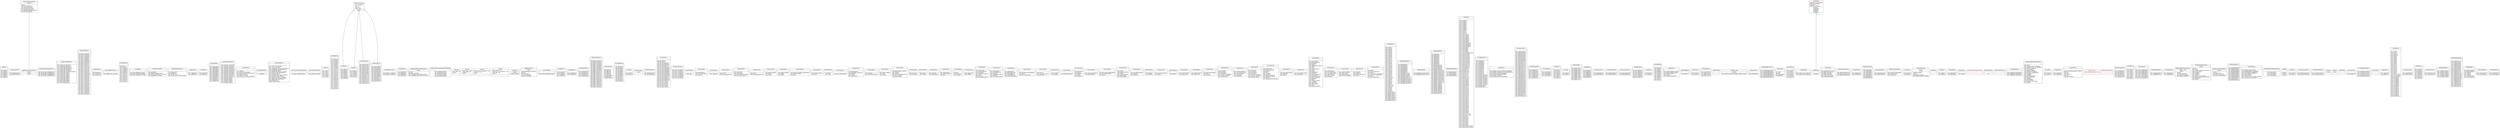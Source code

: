 digraph "classes_50" {
rankdir=BT
charset="utf-8"
"template_tests.filter_tests.test_add.AddTests" [color="black", fontcolor="black", label=<{AddTests|<br ALIGN="LEFT"/>|test_add01()<br ALIGN="LEFT"/>test_add02()<br ALIGN="LEFT"/>test_add03()<br ALIGN="LEFT"/>test_add04()<br ALIGN="LEFT"/>test_add05()<br ALIGN="LEFT"/>test_add06()<br ALIGN="LEFT"/>test_add07()<br ALIGN="LEFT"/>}>, shape="record", style="solid"];
"template_tests.filter_tests.test_addslashes.AddslashesTests" [color="black", fontcolor="black", label=<{AddslashesTests|<br ALIGN="LEFT"/>|test_addslashes01()<br ALIGN="LEFT"/>test_addslashes02()<br ALIGN="LEFT"/>}>, shape="record", style="solid"];
"template_tests.test_loaders.AppDirectoriesLoaderTest" [color="black", fontcolor="black", label=<{AppDirectoriesLoaderTest|engine<br ALIGN="LEFT"/>|setUp()<br ALIGN="LEFT"/>}>, shape="record", style="solid"];
"template_tests.filter_tests.test_autoescape.AutoescapeStringfilterTests" [color="black", fontcolor="black", label=<{AutoescapeStringfilterTests|<br ALIGN="LEFT"/>|test_autoescape_stringfilter01()<br ALIGN="LEFT"/>test_autoescape_stringfilter02()<br ALIGN="LEFT"/>test_autoescape_stringfilter03()<br ALIGN="LEFT"/>test_autoescape_stringfilter04()<br ALIGN="LEFT"/>}>, shape="record", style="solid"];
"template_tests.syntax_tests.test_autoescape.AutoescapeTagTests" [color="black", fontcolor="black", label=<{AutoescapeTagTests|<br ALIGN="LEFT"/>|test_autoescape_filters01()<br ALIGN="LEFT"/>test_autoescape_filters02()<br ALIGN="LEFT"/>test_autoescape_filtertag01()<br ALIGN="LEFT"/>test_autoescape_ifequal01()<br ALIGN="LEFT"/>test_autoescape_literals01()<br ALIGN="LEFT"/>test_autoescape_lookup01()<br ALIGN="LEFT"/>test_autoescape_stringiterations01()<br ALIGN="LEFT"/>test_autoescape_tag01()<br ALIGN="LEFT"/>test_autoescape_tag02()<br ALIGN="LEFT"/>test_autoescape_tag03()<br ALIGN="LEFT"/>test_autoescape_tag04()<br ALIGN="LEFT"/>test_autoescape_tag05()<br ALIGN="LEFT"/>test_autoescape_tag06()<br ALIGN="LEFT"/>test_autoescape_tag07()<br ALIGN="LEFT"/>test_autoescape_tag08()<br ALIGN="LEFT"/>test_autoescape_tag09()<br ALIGN="LEFT"/>test_autoescape_tag10()<br ALIGN="LEFT"/>}>, shape="record", style="solid"];
"template_tests.syntax_tests.test_basic.BasicSyntaxTests" [color="black", fontcolor="black", label=<{BasicSyntaxTests|<br ALIGN="LEFT"/>|test_basic_syntax01()<br ALIGN="LEFT"/>test_basic_syntax02()<br ALIGN="LEFT"/>test_basic_syntax03()<br ALIGN="LEFT"/>test_basic_syntax04()<br ALIGN="LEFT"/>test_basic_syntax06()<br ALIGN="LEFT"/>test_basic_syntax07()<br ALIGN="LEFT"/>test_basic_syntax08()<br ALIGN="LEFT"/>test_basic_syntax09()<br ALIGN="LEFT"/>test_basic_syntax10()<br ALIGN="LEFT"/>test_basic_syntax11()<br ALIGN="LEFT"/>test_basic_syntax12()<br ALIGN="LEFT"/>test_basic_syntax13()<br ALIGN="LEFT"/>test_basic_syntax14()<br ALIGN="LEFT"/>test_basic_syntax15()<br ALIGN="LEFT"/>test_basic_syntax16()<br ALIGN="LEFT"/>test_basic_syntax17()<br ALIGN="LEFT"/>test_basic_syntax18()<br ALIGN="LEFT"/>test_basic_syntax19()<br ALIGN="LEFT"/>test_basic_syntax20()<br ALIGN="LEFT"/>test_basic_syntax20b()<br ALIGN="LEFT"/>test_basic_syntax21()<br ALIGN="LEFT"/>test_basic_syntax22()<br ALIGN="LEFT"/>test_basic_syntax23()<br ALIGN="LEFT"/>test_basic_syntax24()<br ALIGN="LEFT"/>test_basic_syntax25()<br ALIGN="LEFT"/>test_basic_syntax26()<br ALIGN="LEFT"/>test_basic_syntax27()<br ALIGN="LEFT"/>test_basic_syntax28()<br ALIGN="LEFT"/>test_basic_syntax29()<br ALIGN="LEFT"/>test_basic_syntax30()<br ALIGN="LEFT"/>test_basic_syntax31()<br ALIGN="LEFT"/>test_basic_syntax32()<br ALIGN="LEFT"/>test_basic_syntax33()<br ALIGN="LEFT"/>test_basic_syntax34()<br ALIGN="LEFT"/>test_basic_syntax35()<br ALIGN="LEFT"/>test_basic_syntax36()<br ALIGN="LEFT"/>test_basic_syntax37()<br ALIGN="LEFT"/>test_basic_syntax38()<br ALIGN="LEFT"/>}>, shape="record", style="solid"];
"template_tests.syntax_tests.test_builtins.BuiltinsTests" [color="black", fontcolor="black", label=<{BuiltinsTests|<br ALIGN="LEFT"/>|test_builtins01()<br ALIGN="LEFT"/>test_builtins02()<br ALIGN="LEFT"/>test_builtins03()<br ALIGN="LEFT"/>}>, shape="record", style="solid"];
"template_tests.test_response.CacheMiddlewareTest" [color="black", fontcolor="black", label=<{CacheMiddlewareTest|<br ALIGN="LEFT"/>|test_middleware_caching()<br ALIGN="LEFT"/>}>, shape="record", style="solid"];
"template_tests.syntax_tests.test_cache.CacheTagTests" [color="black", fontcolor="black", label=<{CacheTagTests|<br ALIGN="LEFT"/>|tearDown()<br ALIGN="LEFT"/>test_cache03()<br ALIGN="LEFT"/>test_cache04()<br ALIGN="LEFT"/>test_cache05()<br ALIGN="LEFT"/>test_cache06()<br ALIGN="LEFT"/>test_cache07()<br ALIGN="LEFT"/>test_cache08()<br ALIGN="LEFT"/>test_cache11()<br ALIGN="LEFT"/>test_cache12()<br ALIGN="LEFT"/>test_cache13()<br ALIGN="LEFT"/>test_cache14()<br ALIGN="LEFT"/>test_cache15()<br ALIGN="LEFT"/>test_cache16()<br ALIGN="LEFT"/>test_cache17()<br ALIGN="LEFT"/>test_cache18()<br ALIGN="LEFT"/>}>, shape="record", style="solid"];
"template_tests.syntax_tests.test_cache.CacheTests" [color="black", fontcolor="black", label=<{CacheTests|<br ALIGN="LEFT"/>|test_cache_fragment_cache()<br ALIGN="LEFT"/>test_cache_missing_backend()<br ALIGN="LEFT"/>test_cache_regression_20130()<br ALIGN="LEFT"/>}>, shape="record", style="solid"];
"template_tests.test_loaders.CachedLoaderTests" [color="black", fontcolor="black", label=<{CachedLoaderTests|<br ALIGN="LEFT"/>|create_engine()<br ALIGN="LEFT"/>test_debug_nodelist_name()<br ALIGN="LEFT"/>test_missing_template_is_cached()<br ALIGN="LEFT"/>test_templatedir_caching()<br ALIGN="LEFT"/>}>, shape="record", style="solid"];
"template_tests.test_callables.CallableVariablesTests" [color="black", fontcolor="black", label=<{CallableVariablesTests|<br ALIGN="LEFT"/>|test_alters_data()<br ALIGN="LEFT"/>test_callable()<br ALIGN="LEFT"/>test_do_not_call()<br ALIGN="LEFT"/>test_do_not_call_and_alters_data()<br ALIGN="LEFT"/>}>, shape="record", style="solid"];
"template_tests.filter_tests.test_capfirst.CapfirstTests" [color="black", fontcolor="black", label=<{CapfirstTests|<br ALIGN="LEFT"/>|test_capfirst01()<br ALIGN="LEFT"/>test_capfirst02()<br ALIGN="LEFT"/>}>, shape="record", style="solid"];
"template_tests.filter_tests.test_center.CenterTests" [color="black", fontcolor="black", label=<{CenterTests|<br ALIGN="LEFT"/>|test_center01()<br ALIGN="LEFT"/>test_center02()<br ALIGN="LEFT"/>}>, shape="record", style="solid"];
"template_tests.filter_tests.test_chaining.ChainingTests" [color="black", fontcolor="black", label=<{ChainingTests|<br ALIGN="LEFT"/>|test_chaining01()<br ALIGN="LEFT"/>test_chaining02()<br ALIGN="LEFT"/>test_chaining03()<br ALIGN="LEFT"/>test_chaining04()<br ALIGN="LEFT"/>test_chaining05()<br ALIGN="LEFT"/>test_chaining06()<br ALIGN="LEFT"/>test_chaining07()<br ALIGN="LEFT"/>test_chaining08()<br ALIGN="LEFT"/>test_chaining09()<br ALIGN="LEFT"/>test_chaining10()<br ALIGN="LEFT"/>test_chaining11()<br ALIGN="LEFT"/>test_chaining12()<br ALIGN="LEFT"/>test_chaining13()<br ALIGN="LEFT"/>test_chaining14()<br ALIGN="LEFT"/>}>, shape="record", style="solid"];
"template_tests.syntax_tests.test_comment.CommentSyntaxTests" [color="black", fontcolor="black", label=<{CommentSyntaxTests|<br ALIGN="LEFT"/>|test_comment_syntax01()<br ALIGN="LEFT"/>test_comment_syntax02()<br ALIGN="LEFT"/>test_comment_syntax03()<br ALIGN="LEFT"/>test_comment_syntax04()<br ALIGN="LEFT"/>test_comment_syntax05()<br ALIGN="LEFT"/>test_comment_syntax06()<br ALIGN="LEFT"/>test_comment_syntax07()<br ALIGN="LEFT"/>test_comment_syntax08()<br ALIGN="LEFT"/>test_comment_syntax09()<br ALIGN="LEFT"/>test_comment_syntax10()<br ALIGN="LEFT"/>test_comment_syntax11()<br ALIGN="LEFT"/>test_comment_syntax12()<br ALIGN="LEFT"/>test_comment_tag01()<br ALIGN="LEFT"/>test_comment_tag02()<br ALIGN="LEFT"/>test_comment_tag03()<br ALIGN="LEFT"/>test_comment_tag04()<br ALIGN="LEFT"/>test_comment_tag05()<br ALIGN="LEFT"/>}>, shape="record", style="solid"];
"template_tests.test_context.ContextTests" [color="black", fontcolor="black", label=<{ContextTests|<br ALIGN="LEFT"/>|test_context()<br ALIGN="LEFT"/>test_context_comparable()<br ALIGN="LEFT"/>test_copy_request_context_twice()<br ALIGN="LEFT"/>test_flatten_context()<br ALIGN="LEFT"/>test_render_context()<br ALIGN="LEFT"/>test_resolve_on_context_method()<br ALIGN="LEFT"/>}>, shape="record", style="solid"];
"template_tests.test_custom.CustomFilterTests" [color="black", fontcolor="black", label=<{CustomFilterTests|<br ALIGN="LEFT"/>|test_filter()<br ALIGN="LEFT"/>}>, shape="record", style="solid"];
"template_tests.test_custom.CustomTagTests" [color="black", fontcolor="black", label=<{CustomTagTests|<br ALIGN="LEFT"/>|test_15070_current_app()<br ALIGN="LEFT"/>test_15070_use_l10n()<br ALIGN="LEFT"/>test_assignment_tag_missing_context()<br ALIGN="LEFT"/>test_assignment_tag_registration()<br ALIGN="LEFT"/>test_assignment_tags()<br ALIGN="LEFT"/>test_include_tag_missing_context()<br ALIGN="LEFT"/>test_inclusion_tag_registration()<br ALIGN="LEFT"/>test_inclusion_tags()<br ALIGN="LEFT"/>test_inclusion_tags_from_template()<br ALIGN="LEFT"/>test_no_render_side_effect()<br ALIGN="LEFT"/>test_render_context_is_cleared()<br ALIGN="LEFT"/>test_simple_tag_missing_context()<br ALIGN="LEFT"/>test_simple_tag_registration()<br ALIGN="LEFT"/>test_simple_tags()<br ALIGN="LEFT"/>verify_tag(tag, name)<br ALIGN="LEFT"/>}>, shape="record", style="solid"];
"template_tests.test_response.CustomURLConfMiddleware" [color="black", fontcolor="black", label=<{CustomURLConfMiddleware|<br ALIGN="LEFT"/>|process_request(request)<br ALIGN="LEFT"/>}>, shape="record", style="solid"];
"template_tests.test_response.CustomURLConfTest" [color="black", fontcolor="black", label=<{CustomURLConfTest|<br ALIGN="LEFT"/>|test_custom_urlconf()<br ALIGN="LEFT"/>}>, shape="record", style="solid"];
"template_tests.filter_tests.test_cut.CutTests" [color="black", fontcolor="black", label=<{CutTests|<br ALIGN="LEFT"/>|test_cut01()<br ALIGN="LEFT"/>test_cut02()<br ALIGN="LEFT"/>test_cut03()<br ALIGN="LEFT"/>test_cut04()<br ALIGN="LEFT"/>test_cut05()<br ALIGN="LEFT"/>test_cut06()<br ALIGN="LEFT"/>}>, shape="record", style="solid"];
"template_tests.syntax_tests.test_cycle.CycleTagTests" [color="black", fontcolor="black", label=<{CycleTagTests|<br ALIGN="LEFT"/>|test_cycle01()<br ALIGN="LEFT"/>test_cycle02()<br ALIGN="LEFT"/>test_cycle03()<br ALIGN="LEFT"/>test_cycle04()<br ALIGN="LEFT"/>test_cycle05()<br ALIGN="LEFT"/>test_cycle06()<br ALIGN="LEFT"/>test_cycle07()<br ALIGN="LEFT"/>test_cycle08()<br ALIGN="LEFT"/>test_cycle09()<br ALIGN="LEFT"/>test_cycle10()<br ALIGN="LEFT"/>test_cycle11()<br ALIGN="LEFT"/>test_cycle12()<br ALIGN="LEFT"/>test_cycle13()<br ALIGN="LEFT"/>test_cycle14()<br ALIGN="LEFT"/>test_cycle15()<br ALIGN="LEFT"/>test_cycle16()<br ALIGN="LEFT"/>test_cycle17()<br ALIGN="LEFT"/>test_cycle18()<br ALIGN="LEFT"/>test_cycle19()<br ALIGN="LEFT"/>test_cycle20()<br ALIGN="LEFT"/>test_cycle21()<br ALIGN="LEFT"/>test_cycle22()<br ALIGN="LEFT"/>test_cycle23()<br ALIGN="LEFT"/>test_cycle24()<br ALIGN="LEFT"/>test_cycle25()<br ALIGN="LEFT"/>test_cycle26()<br ALIGN="LEFT"/>test_cycle27()<br ALIGN="LEFT"/>test_cycle28()<br ALIGN="LEFT"/>}>, shape="record", style="solid"];
"template_tests.filter_tests.test_date.DateTests" [color="black", fontcolor="black", label=<{DateTests|<br ALIGN="LEFT"/>|test_date01()<br ALIGN="LEFT"/>test_date02()<br ALIGN="LEFT"/>test_date03()<br ALIGN="LEFT"/>test_date04()<br ALIGN="LEFT"/>test_date05()<br ALIGN="LEFT"/>test_date06()<br ALIGN="LEFT"/>test_date07()<br ALIGN="LEFT"/>test_date08()<br ALIGN="LEFT"/>test_date09()<br ALIGN="LEFT"/>}>, shape="record", style="solid"];
"template_tests.filter_tests.test_default.DefaultIfNoneTests" [color="black", fontcolor="black", label=<{DefaultIfNoneTests|<br ALIGN="LEFT"/>|test_default_if_none01()<br ALIGN="LEFT"/>test_default_if_none02()<br ALIGN="LEFT"/>}>, shape="record", style="solid"];
"template_tests.filter_tests.test_default.DefaultTests" [color="black", fontcolor="black", label=<{DefaultTests|<br ALIGN="LEFT"/>|test_default01()<br ALIGN="LEFT"/>test_default02()<br ALIGN="LEFT"/>test_default03()<br ALIGN="LEFT"/>test_default04()<br ALIGN="LEFT"/>}>, shape="record", style="solid"];
"template_tests.test_engine.DeprecatedRenderToStringTest" [color="black", fontcolor="black", label=<{DeprecatedRenderToStringTest|engine<br ALIGN="LEFT"/>|setUp()<br ALIGN="LEFT"/>test_basic_context()<br ALIGN="LEFT"/>test_existing_context_kept_clean()<br ALIGN="LEFT"/>test_no_empty_dict_pushed_to_stack()<br ALIGN="LEFT"/>}>, shape="record", style="solid"];
"template_tests.filter_tests.test_unordered_list.DeprecatedUnorderedListSyntaxTests" [color="black", fontcolor="black", label=<{DeprecatedUnorderedListSyntaxTests|<br ALIGN="LEFT"/>|test_unordered_list01()<br ALIGN="LEFT"/>test_unordered_list02()<br ALIGN="LEFT"/>test_unordered_list03()<br ALIGN="LEFT"/>test_unordered_list04()<br ALIGN="LEFT"/>test_unordered_list05()<br ALIGN="LEFT"/>}>, shape="record", style="solid"];
"template_tests.test_callables.CallableVariablesTests.test_callable.Doodad" [color="black", fontcolor="black", label=<{Doodad|num_calls : int<br ALIGN="LEFT"/>value<br ALIGN="LEFT"/>|}>, shape="record", style="solid"];
"template_tests.test_callables.CallableVariablesTests.test_alters_data.Doodad" [color="black", fontcolor="black", label=<{Doodad|alters_data : bool<br ALIGN="LEFT"/>num_calls : int<br ALIGN="LEFT"/>value<br ALIGN="LEFT"/>|}>, shape="record", style="solid"];
"template_tests.test_callables.CallableVariablesTests.test_do_not_call.Doodad" [color="black", fontcolor="black", label=<{Doodad|do_not_call_in_templates : bool<br ALIGN="LEFT"/>num_calls : int<br ALIGN="LEFT"/>value<br ALIGN="LEFT"/>|}>, shape="record", style="solid"];
"template_tests.test_callables.CallableVariablesTests.test_do_not_call_and_alters_data.Doodad" [color="black", fontcolor="black", label=<{Doodad|alters_data : bool<br ALIGN="LEFT"/>do_not_call_in_templates : bool<br ALIGN="LEFT"/>num_calls : int<br ALIGN="LEFT"/>value<br ALIGN="LEFT"/>|}>, shape="record", style="solid"];
"template_tests.utils.EchoNode" [color="black", fontcolor="black", label=<{EchoNode|contents<br ALIGN="LEFT"/>|render(context)<br ALIGN="LEFT"/>}>, shape="record", style="solid"];
"template_tests.test_loaders.EggLoaderTests" [color="black", fontcolor="black", label=<{EggLoaderTests|loader<br ALIGN="LEFT"/>|create_egg(name, resources)<br ALIGN="LEFT"/>setUp()<br ALIGN="LEFT"/>test_existing()<br ALIGN="LEFT"/>test_non_existing()<br ALIGN="LEFT"/>test_not_installed()<br ALIGN="LEFT"/>}>, shape="record", style="solid"];
"template_tests.test_nodelist.ErrorIndexTest" [color="black", fontcolor="black", label=<{ErrorIndexTest|<br ALIGN="LEFT"/>|test_correct_exception_index()<br ALIGN="LEFT"/>}>, shape="record", style="solid"];
"template_tests.filter_tests.test_escape.EscapeTests" [color="black", fontcolor="black", label=<{EscapeTests|<br ALIGN="LEFT"/>|test_escape01()<br ALIGN="LEFT"/>test_escape02()<br ALIGN="LEFT"/>test_escape03()<br ALIGN="LEFT"/>test_escape04()<br ALIGN="LEFT"/>}>, shape="record", style="solid"];
"template_tests.filter_tests.test_escapejs.EscapejsTests" [color="black", fontcolor="black", label=<{EscapejsTests|<br ALIGN="LEFT"/>|test_escapejs01()<br ALIGN="LEFT"/>test_escapejs02()<br ALIGN="LEFT"/>}>, shape="record", style="solid"];
"template_tests.syntax_tests.test_exceptions.ExceptionsTests" [color="black", fontcolor="black", label=<{ExceptionsTests|<br ALIGN="LEFT"/>|test_exception01()<br ALIGN="LEFT"/>test_exception02()<br ALIGN="LEFT"/>test_exception03()<br ALIGN="LEFT"/>test_exception04()<br ALIGN="LEFT"/>test_exception05()<br ALIGN="LEFT"/>}>, shape="record", style="solid"];
"template_tests.test_loaders.FileSystemLoaderTests" [color="black", fontcolor="black", label=<{FileSystemLoaderTests|engine<br ALIGN="LEFT"/>|setUp()<br ALIGN="LEFT"/>source_checker(dirs)<br ALIGN="LEFT"/>test_case_sensitivity()<br ALIGN="LEFT"/>test_directory_security()<br ALIGN="LEFT"/>test_unicode_dir_name()<br ALIGN="LEFT"/>test_unicode_template_name()<br ALIGN="LEFT"/>test_utf8_bytestring()<br ALIGN="LEFT"/>}>, shape="record", style="solid"];
"template_tests.syntax_tests.test_filter_syntax.FilterSyntaxTests" [color="black", fontcolor="black", label=<{FilterSyntaxTests|<br ALIGN="LEFT"/>|test_filter_syntax01()<br ALIGN="LEFT"/>test_filter_syntax02()<br ALIGN="LEFT"/>test_filter_syntax03()<br ALIGN="LEFT"/>test_filter_syntax04()<br ALIGN="LEFT"/>test_filter_syntax05()<br ALIGN="LEFT"/>test_filter_syntax06()<br ALIGN="LEFT"/>test_filter_syntax07()<br ALIGN="LEFT"/>test_filter_syntax08()<br ALIGN="LEFT"/>test_filter_syntax09()<br ALIGN="LEFT"/>test_filter_syntax10()<br ALIGN="LEFT"/>test_filter_syntax11()<br ALIGN="LEFT"/>test_filter_syntax12()<br ALIGN="LEFT"/>test_filter_syntax13()<br ALIGN="LEFT"/>test_filter_syntax14()<br ALIGN="LEFT"/>test_filter_syntax15()<br ALIGN="LEFT"/>test_filter_syntax16()<br ALIGN="LEFT"/>test_filter_syntax17()<br ALIGN="LEFT"/>test_filter_syntax18()<br ALIGN="LEFT"/>test_filter_syntax19()<br ALIGN="LEFT"/>test_filter_syntax20()<br ALIGN="LEFT"/>test_filter_syntax21()<br ALIGN="LEFT"/>test_filter_syntax22()<br ALIGN="LEFT"/>test_filter_syntax23()<br ALIGN="LEFT"/>test_filter_syntax24()<br ALIGN="LEFT"/>test_filter_syntax25()<br ALIGN="LEFT"/>}>, shape="record", style="solid"];
"template_tests.syntax_tests.test_filter_tag.FilterTagTests" [color="black", fontcolor="black", label=<{FilterTagTests|<br ALIGN="LEFT"/>|test_filter01()<br ALIGN="LEFT"/>test_filter02()<br ALIGN="LEFT"/>test_filter03()<br ALIGN="LEFT"/>test_filter04()<br ALIGN="LEFT"/>test_filter05()<br ALIGN="LEFT"/>test_filter05bis()<br ALIGN="LEFT"/>test_filter06()<br ALIGN="LEFT"/>test_filter06bis()<br ALIGN="LEFT"/>}>, shape="record", style="solid"];
"template_tests.syntax_tests.test_firstof.FirstOfTagTests" [color="black", fontcolor="black", label=<{FirstOfTagTests|<br ALIGN="LEFT"/>|test_firstof01()<br ALIGN="LEFT"/>test_firstof02()<br ALIGN="LEFT"/>test_firstof03()<br ALIGN="LEFT"/>test_firstof04()<br ALIGN="LEFT"/>test_firstof05()<br ALIGN="LEFT"/>test_firstof06()<br ALIGN="LEFT"/>test_firstof07()<br ALIGN="LEFT"/>test_firstof08()<br ALIGN="LEFT"/>test_firstof09()<br ALIGN="LEFT"/>test_firstof10()<br ALIGN="LEFT"/>test_firstof11()<br ALIGN="LEFT"/>test_firstof12()<br ALIGN="LEFT"/>test_firstof13()<br ALIGN="LEFT"/>test_firstof14()<br ALIGN="LEFT"/>}>, shape="record", style="solid"];
"template_tests.filter_tests.test_first.FirstTests" [color="black", fontcolor="black", label=<{FirstTests|<br ALIGN="LEFT"/>|test_first01()<br ALIGN="LEFT"/>test_first02()<br ALIGN="LEFT"/>}>, shape="record", style="solid"];
"template_tests.filter_tests.test_floatformat.FunctionTests.test_float_dunder_method.FloatWrapper" [color="black", fontcolor="black", label=<{FloatWrapper|value<br ALIGN="LEFT"/>|}>, shape="record", style="solid"];
"template_tests.filter_tests.test_floatformat.FloatformatTests" [color="black", fontcolor="black", label=<{FloatformatTests|<br ALIGN="LEFT"/>|test_floatformat01()<br ALIGN="LEFT"/>test_floatformat02()<br ALIGN="LEFT"/>}>, shape="record", style="solid"];
"template_tests.syntax_tests.test_for.ForTagTests" [color="black", fontcolor="black", label=<{ForTagTests|<br ALIGN="LEFT"/>|test_for_tag01()<br ALIGN="LEFT"/>test_for_tag02()<br ALIGN="LEFT"/>test_for_tag_empty01()<br ALIGN="LEFT"/>test_for_tag_empty02()<br ALIGN="LEFT"/>test_for_tag_empty03()<br ALIGN="LEFT"/>test_for_tag_filter_ws()<br ALIGN="LEFT"/>test_for_tag_unpack01()<br ALIGN="LEFT"/>test_for_tag_unpack03()<br ALIGN="LEFT"/>test_for_tag_unpack04()<br ALIGN="LEFT"/>test_for_tag_unpack05()<br ALIGN="LEFT"/>test_for_tag_unpack06()<br ALIGN="LEFT"/>test_for_tag_unpack07()<br ALIGN="LEFT"/>test_for_tag_unpack08()<br ALIGN="LEFT"/>test_for_tag_unpack09()<br ALIGN="LEFT"/>test_for_tag_unpack10()<br ALIGN="LEFT"/>test_for_tag_unpack11()<br ALIGN="LEFT"/>test_for_tag_unpack12()<br ALIGN="LEFT"/>test_for_tag_unpack13()<br ALIGN="LEFT"/>test_for_tag_unpack14()<br ALIGN="LEFT"/>test_for_tag_vars01()<br ALIGN="LEFT"/>test_for_tag_vars02()<br ALIGN="LEFT"/>test_for_tag_vars03()<br ALIGN="LEFT"/>test_for_tag_vars04()<br ALIGN="LEFT"/>test_for_tag_vars05()<br ALIGN="LEFT"/>test_for_tag_vars06()<br ALIGN="LEFT"/>}>, shape="record", style="solid"];
"template_tests.filter_tests.test_force_escape.ForceEscapeTests" [color="black", fontcolor="black", label=<{ForceEscapeTests|<br ALIGN="LEFT"/>|test_force_escape01()<br ALIGN="LEFT"/>test_force_escape02()<br ALIGN="LEFT"/>test_force_escape03()<br ALIGN="LEFT"/>test_force_escape04()<br ALIGN="LEFT"/>test_force_escape05()<br ALIGN="LEFT"/>test_force_escape06()<br ALIGN="LEFT"/>test_force_escape07()<br ALIGN="LEFT"/>test_force_escape08()<br ALIGN="LEFT"/>}>, shape="record", style="solid"];
"template_tests.filter_tests.test_add.FunctionTests" [color="black", fontcolor="black", label=<{FunctionTests|<br ALIGN="LEFT"/>|test_add()<br ALIGN="LEFT"/>}>, shape="record", style="solid"];
"template_tests.filter_tests.test_addslashes.FunctionTests" [color="black", fontcolor="black", label=<{FunctionTests|<br ALIGN="LEFT"/>|test_backslashes()<br ALIGN="LEFT"/>test_non_string_input()<br ALIGN="LEFT"/>test_quotes()<br ALIGN="LEFT"/>}>, shape="record", style="solid"];
"template_tests.filter_tests.test_capfirst.FunctionTests" [color="black", fontcolor="black", label=<{FunctionTests|<br ALIGN="LEFT"/>|test_capfirst()<br ALIGN="LEFT"/>}>, shape="record", style="solid"];
"template_tests.filter_tests.test_center.FunctionTests" [color="black", fontcolor="black", label=<{FunctionTests|<br ALIGN="LEFT"/>|test_center()<br ALIGN="LEFT"/>test_non_string_input()<br ALIGN="LEFT"/>}>, shape="record", style="solid"];
"template_tests.filter_tests.test_cut.FunctionTests" [color="black", fontcolor="black", label=<{FunctionTests|<br ALIGN="LEFT"/>|test_character()<br ALIGN="LEFT"/>test_characters()<br ALIGN="LEFT"/>test_non_matching_string()<br ALIGN="LEFT"/>test_non_string_input()<br ALIGN="LEFT"/>}>, shape="record", style="solid"];
"template_tests.filter_tests.test_date.FunctionTests" [color="black", fontcolor="black", label=<{FunctionTests|<br ALIGN="LEFT"/>|test_date()<br ALIGN="LEFT"/>test_escape_characters()<br ALIGN="LEFT"/>}>, shape="record", style="solid"];
"template_tests.filter_tests.test_default.FunctionTests" [color="black", fontcolor="black", label=<{FunctionTests|<br ALIGN="LEFT"/>|test_empty_string()<br ALIGN="LEFT"/>test_none()<br ALIGN="LEFT"/>test_value()<br ALIGN="LEFT"/>}>, shape="record", style="solid"];
"template_tests.filter_tests.test_default_if_none.FunctionTests" [color="black", fontcolor="black", label=<{FunctionTests|<br ALIGN="LEFT"/>|test_empty_string()<br ALIGN="LEFT"/>test_none()<br ALIGN="LEFT"/>test_value()<br ALIGN="LEFT"/>}>, shape="record", style="solid"];
"template_tests.filter_tests.test_dictsort.FunctionTests" [color="black", fontcolor="black", label=<{FunctionTests|<br ALIGN="LEFT"/>|test_dictsort_complex_sorting_key()<br ALIGN="LEFT"/>test_invalid_values()<br ALIGN="LEFT"/>test_sort()<br ALIGN="LEFT"/>}>, shape="record", style="solid"];
"template_tests.filter_tests.test_dictsortreversed.FunctionTests" [color="black", fontcolor="black", label=<{FunctionTests|<br ALIGN="LEFT"/>|test_invalid_values()<br ALIGN="LEFT"/>test_sort()<br ALIGN="LEFT"/>}>, shape="record", style="solid"];
"template_tests.filter_tests.test_divisibleby.FunctionTests" [color="black", fontcolor="black", label=<{FunctionTests|<br ALIGN="LEFT"/>|test_false()<br ALIGN="LEFT"/>test_true()<br ALIGN="LEFT"/>}>, shape="record", style="solid"];
"template_tests.filter_tests.test_escape.FunctionTests" [color="black", fontcolor="black", label=<{FunctionTests|<br ALIGN="LEFT"/>|test_non_string_input()<br ALIGN="LEFT"/>}>, shape="record", style="solid"];
"template_tests.filter_tests.test_escapejs.FunctionTests" [color="black", fontcolor="black", label=<{FunctionTests|<br ALIGN="LEFT"/>|test_backslashes()<br ALIGN="LEFT"/>test_paragraph_separator()<br ALIGN="LEFT"/>test_quotes()<br ALIGN="LEFT"/>test_script()<br ALIGN="LEFT"/>test_whitespace()<br ALIGN="LEFT"/>}>, shape="record", style="solid"];
"template_tests.filter_tests.test_filesizeformat.FunctionTests" [color="black", fontcolor="black", label=<{FunctionTests|<br ALIGN="LEFT"/>|test_formats()<br ALIGN="LEFT"/>test_localized_formats()<br ALIGN="LEFT"/>}>, shape="record", style="solid"];
"template_tests.filter_tests.test_first.FunctionTests" [color="black", fontcolor="black", label=<{FunctionTests|<br ALIGN="LEFT"/>|test_empty_string()<br ALIGN="LEFT"/>test_list()<br ALIGN="LEFT"/>test_string()<br ALIGN="LEFT"/>}>, shape="record", style="solid"];
"template_tests.filter_tests.test_floatformat.FunctionTests" [color="black", fontcolor="black", label=<{FunctionTests|<br ALIGN="LEFT"/>|test_float_dunder_method()<br ALIGN="LEFT"/>test_infinity()<br ALIGN="LEFT"/>test_inputs()<br ALIGN="LEFT"/>test_low_decimal_precision()<br ALIGN="LEFT"/>test_many_zeroes()<br ALIGN="LEFT"/>test_zero_values()<br ALIGN="LEFT"/>}>, shape="record", style="solid"];
"template_tests.filter_tests.test_force_escape.FunctionTests" [color="black", fontcolor="black", label=<{FunctionTests|<br ALIGN="LEFT"/>|test_escape()<br ALIGN="LEFT"/>test_unicode()<br ALIGN="LEFT"/>}>, shape="record", style="solid"];
"template_tests.filter_tests.test_get_digit.FunctionTests" [color="black", fontcolor="black", label=<{FunctionTests|<br ALIGN="LEFT"/>|test_string()<br ALIGN="LEFT"/>test_values()<br ALIGN="LEFT"/>}>, shape="record", style="solid"];
"template_tests.filter_tests.test_iriencode.FunctionTests" [color="black", fontcolor="black", label=<{FunctionTests|<br ALIGN="LEFT"/>|test_unicode()<br ALIGN="LEFT"/>test_urlencoded()<br ALIGN="LEFT"/>}>, shape="record", style="solid"];
"template_tests.filter_tests.test_join.FunctionTests" [color="black", fontcolor="black", label=<{FunctionTests|<br ALIGN="LEFT"/>|test_autoescape()<br ALIGN="LEFT"/>test_autoescape_off()<br ALIGN="LEFT"/>test_list()<br ALIGN="LEFT"/>}>, shape="record", style="solid"];
"template_tests.filter_tests.test_length.FunctionTests" [color="black", fontcolor="black", label=<{FunctionTests|<br ALIGN="LEFT"/>|test_list()<br ALIGN="LEFT"/>test_safestring()<br ALIGN="LEFT"/>test_string()<br ALIGN="LEFT"/>}>, shape="record", style="solid"];
"template_tests.filter_tests.test_length_is.FunctionTests" [color="black", fontcolor="black", label=<{FunctionTests|<br ALIGN="LEFT"/>|test_empty_list()<br ALIGN="LEFT"/>test_string()<br ALIGN="LEFT"/>}>, shape="record", style="solid"];
"template_tests.filter_tests.test_linebreaks.FunctionTests" [color="black", fontcolor="black", label=<{FunctionTests|<br ALIGN="LEFT"/>|test_autoescape()<br ALIGN="LEFT"/>test_autoescape_off()<br ALIGN="LEFT"/>test_carriage()<br ALIGN="LEFT"/>test_carriage_newline()<br ALIGN="LEFT"/>test_line()<br ALIGN="LEFT"/>test_newline()<br ALIGN="LEFT"/>test_non_string_input()<br ALIGN="LEFT"/>}>, shape="record", style="solid"];
"template_tests.filter_tests.test_linebreaksbr.FunctionTests" [color="black", fontcolor="black", label=<{FunctionTests|<br ALIGN="LEFT"/>|test_autoescape()<br ALIGN="LEFT"/>test_autoescape_off()<br ALIGN="LEFT"/>test_carriage()<br ALIGN="LEFT"/>test_carriage_newline()<br ALIGN="LEFT"/>test_newline()<br ALIGN="LEFT"/>test_non_string_input()<br ALIGN="LEFT"/>}>, shape="record", style="solid"];
"template_tests.filter_tests.test_linenumbers.FunctionTests" [color="black", fontcolor="black", label=<{FunctionTests|<br ALIGN="LEFT"/>|test_autoescape()<br ALIGN="LEFT"/>test_autoescape_off()<br ALIGN="LEFT"/>test_linenumbers()<br ALIGN="LEFT"/>test_linenumbers2()<br ALIGN="LEFT"/>test_non_string_input()<br ALIGN="LEFT"/>}>, shape="record", style="solid"];
"template_tests.filter_tests.test_ljust.FunctionTests" [color="black", fontcolor="black", label=<{FunctionTests|<br ALIGN="LEFT"/>|test_less_than_string_length()<br ALIGN="LEFT"/>test_ljust()<br ALIGN="LEFT"/>test_non_string_input()<br ALIGN="LEFT"/>}>, shape="record", style="solid"];
"template_tests.filter_tests.test_lower.FunctionTests" [color="black", fontcolor="black", label=<{FunctionTests|<br ALIGN="LEFT"/>|test_lower()<br ALIGN="LEFT"/>test_non_string_input()<br ALIGN="LEFT"/>test_unicode()<br ALIGN="LEFT"/>}>, shape="record", style="solid"];
"template_tests.filter_tests.test_make_list.FunctionTests" [color="black", fontcolor="black", label=<{FunctionTests|<br ALIGN="LEFT"/>|test_integer()<br ALIGN="LEFT"/>test_string()<br ALIGN="LEFT"/>}>, shape="record", style="solid"];
"template_tests.filter_tests.test_phone2numeric.FunctionTests" [color="black", fontcolor="black", label=<{FunctionTests|<br ALIGN="LEFT"/>|test_phone2numeric()<br ALIGN="LEFT"/>}>, shape="record", style="solid"];
"template_tests.filter_tests.test_pluralize.FunctionTests" [color="black", fontcolor="black", label=<{FunctionTests|<br ALIGN="LEFT"/>|test_decimals()<br ALIGN="LEFT"/>test_floats()<br ALIGN="LEFT"/>test_integers()<br ALIGN="LEFT"/>test_lists()<br ALIGN="LEFT"/>test_suffixes()<br ALIGN="LEFT"/>}>, shape="record", style="solid"];
"template_tests.filter_tests.test_removetags.FunctionTests" [color="black", fontcolor="black", label=<{FunctionTests|<br ALIGN="LEFT"/>|test_non_string_input()<br ALIGN="LEFT"/>test_removetags()<br ALIGN="LEFT"/>}>, shape="record", style="solid"];
"template_tests.filter_tests.test_rjust.FunctionTests" [color="black", fontcolor="black", label=<{FunctionTests|<br ALIGN="LEFT"/>|test_less_than_string_length()<br ALIGN="LEFT"/>test_non_string_input()<br ALIGN="LEFT"/>test_rjust()<br ALIGN="LEFT"/>}>, shape="record", style="solid"];
"template_tests.filter_tests.test_slice.FunctionTests" [color="black", fontcolor="black", label=<{FunctionTests|<br ALIGN="LEFT"/>|test_index()<br ALIGN="LEFT"/>test_negative_index()<br ALIGN="LEFT"/>test_range()<br ALIGN="LEFT"/>test_range_multiple()<br ALIGN="LEFT"/>test_range_step()<br ALIGN="LEFT"/>test_zero_length()<br ALIGN="LEFT"/>}>, shape="record", style="solid"];
"template_tests.filter_tests.test_slugify.FunctionTests" [color="black", fontcolor="black", label=<{FunctionTests|<br ALIGN="LEFT"/>|test_non_string_input()<br ALIGN="LEFT"/>test_slugify()<br ALIGN="LEFT"/>test_unicode()<br ALIGN="LEFT"/>}>, shape="record", style="solid"];
"template_tests.filter_tests.test_stringformat.FunctionTests" [color="black", fontcolor="black", label=<{FunctionTests|<br ALIGN="LEFT"/>|test_format()<br ALIGN="LEFT"/>test_invalid()<br ALIGN="LEFT"/>}>, shape="record", style="solid"];
"template_tests.filter_tests.test_striptags.FunctionTests" [color="black", fontcolor="black", label=<{FunctionTests|<br ALIGN="LEFT"/>|test_non_string_input()<br ALIGN="LEFT"/>test_strip()<br ALIGN="LEFT"/>}>, shape="record", style="solid"];
"template_tests.filter_tests.test_time.FunctionTests" [color="black", fontcolor="black", label=<{FunctionTests|<br ALIGN="LEFT"/>|test_inputs()<br ALIGN="LEFT"/>}>, shape="record", style="solid"];
"template_tests.filter_tests.test_timesince.FunctionTests" [color="black", fontcolor="black", label=<{FunctionTests|<br ALIGN="LEFT"/>|test_explicit_date()<br ALIGN="LEFT"/>test_since_now()<br ALIGN="LEFT"/>}>, shape="record", style="solid"];
"template_tests.filter_tests.test_timeuntil.FunctionTests" [color="black", fontcolor="black", label=<{FunctionTests|<br ALIGN="LEFT"/>|test_explicit_date()<br ALIGN="LEFT"/>test_until_now()<br ALIGN="LEFT"/>}>, shape="record", style="solid"];
"template_tests.filter_tests.test_title.FunctionTests" [color="black", fontcolor="black", label=<{FunctionTests|<br ALIGN="LEFT"/>|test_non_string_input()<br ALIGN="LEFT"/>test_title()<br ALIGN="LEFT"/>test_unicode()<br ALIGN="LEFT"/>}>, shape="record", style="solid"];
"template_tests.filter_tests.test_truncatechars_html.FunctionTests" [color="black", fontcolor="black", label=<{FunctionTests|<br ALIGN="LEFT"/>|test_truncate()<br ALIGN="LEFT"/>test_truncate2()<br ALIGN="LEFT"/>test_truncate3()<br ALIGN="LEFT"/>test_truncate_something()<br ALIGN="LEFT"/>test_truncate_unicode()<br ALIGN="LEFT"/>test_truncate_zero()<br ALIGN="LEFT"/>}>, shape="record", style="solid"];
"template_tests.filter_tests.test_truncatewords.FunctionTests" [color="black", fontcolor="black", label=<{FunctionTests|<br ALIGN="LEFT"/>|test_invalid_number()<br ALIGN="LEFT"/>test_non_string_input()<br ALIGN="LEFT"/>test_overtruncate()<br ALIGN="LEFT"/>test_truncate()<br ALIGN="LEFT"/>test_truncate2()<br ALIGN="LEFT"/>}>, shape="record", style="solid"];
"template_tests.filter_tests.test_truncatewords_html.FunctionTests" [color="black", fontcolor="black", label=<{FunctionTests|<br ALIGN="LEFT"/>|test_truncate()<br ALIGN="LEFT"/>test_truncate2()<br ALIGN="LEFT"/>test_truncate3()<br ALIGN="LEFT"/>test_truncate4()<br ALIGN="LEFT"/>test_truncate_complex()<br ALIGN="LEFT"/>test_truncate_unicode()<br ALIGN="LEFT"/>test_truncate_zero()<br ALIGN="LEFT"/>}>, shape="record", style="solid"];
"template_tests.filter_tests.test_unordered_list.FunctionTests" [color="black", fontcolor="black", label=<{FunctionTests|<br ALIGN="LEFT"/>|test_autoescape()<br ALIGN="LEFT"/>test_autoescape_off()<br ALIGN="LEFT"/>test_legacy()<br ALIGN="LEFT"/>test_list()<br ALIGN="LEFT"/>test_nested()<br ALIGN="LEFT"/>test_nested2()<br ALIGN="LEFT"/>test_nested_multiple()<br ALIGN="LEFT"/>test_nested_multiple2()<br ALIGN="LEFT"/>test_ulitem()<br ALIGN="LEFT"/>test_ulitem_autoescape_off()<br ALIGN="LEFT"/>}>, shape="record", style="solid"];
"template_tests.filter_tests.test_upper.FunctionTests" [color="black", fontcolor="black", label=<{FunctionTests|<br ALIGN="LEFT"/>|test_non_string_input()<br ALIGN="LEFT"/>test_unicode()<br ALIGN="LEFT"/>test_upper()<br ALIGN="LEFT"/>}>, shape="record", style="solid"];
"template_tests.filter_tests.test_urlencode.FunctionTests" [color="black", fontcolor="black", label=<{FunctionTests|<br ALIGN="LEFT"/>|test_non_string_input()<br ALIGN="LEFT"/>test_urlencode()<br ALIGN="LEFT"/>}>, shape="record", style="solid"];
"template_tests.filter_tests.test_urlize.FunctionTests" [color="black", fontcolor="black", label=<{FunctionTests|<br ALIGN="LEFT"/>|test_autoescape()<br ALIGN="LEFT"/>test_autoescape_off()<br ALIGN="LEFT"/>test_brackets()<br ALIGN="LEFT"/>test_email()<br ALIGN="LEFT"/>test_exclamation_marks()<br ALIGN="LEFT"/>test_https()<br ALIGN="LEFT"/>test_idn()<br ALIGN="LEFT"/>test_invalid_email()<br ALIGN="LEFT"/>test_ipv4()<br ALIGN="LEFT"/>test_ipv6()<br ALIGN="LEFT"/>test_malformed()<br ALIGN="LEFT"/>test_nofollow()<br ALIGN="LEFT"/>test_non_string_input()<br ALIGN="LEFT"/>test_parenthesis()<br ALIGN="LEFT"/>test_quotation_marks()<br ALIGN="LEFT"/>test_quote_commas()<br ALIGN="LEFT"/>test_quoting()<br ALIGN="LEFT"/>test_tlds()<br ALIGN="LEFT"/>test_trailing_period()<br ALIGN="LEFT"/>test_unicode()<br ALIGN="LEFT"/>test_uppercase()<br ALIGN="LEFT"/>test_urlencoded()<br ALIGN="LEFT"/>test_urls()<br ALIGN="LEFT"/>test_word_with_dot()<br ALIGN="LEFT"/>}>, shape="record", style="solid"];
"template_tests.filter_tests.test_urlizetrunc.FunctionTests" [color="black", fontcolor="black", label=<{FunctionTests|<br ALIGN="LEFT"/>|test_autoescape()<br ALIGN="LEFT"/>test_autoescape_off()<br ALIGN="LEFT"/>test_non_string_input()<br ALIGN="LEFT"/>test_overtruncate()<br ALIGN="LEFT"/>test_query_string()<br ALIGN="LEFT"/>test_truncate()<br ALIGN="LEFT"/>}>, shape="record", style="solid"];
"template_tests.filter_tests.test_wordcount.FunctionTests" [color="black", fontcolor="black", label=<{FunctionTests|<br ALIGN="LEFT"/>|test_count_multiple()<br ALIGN="LEFT"/>test_count_one()<br ALIGN="LEFT"/>test_empty_string()<br ALIGN="LEFT"/>test_non_string_input()<br ALIGN="LEFT"/>}>, shape="record", style="solid"];
"template_tests.filter_tests.test_wordwrap.FunctionTests" [color="black", fontcolor="black", label=<{FunctionTests|<br ALIGN="LEFT"/>|test_indent()<br ALIGN="LEFT"/>test_indent2()<br ALIGN="LEFT"/>test_non_string_input()<br ALIGN="LEFT"/>test_wrap()<br ALIGN="LEFT"/>}>, shape="record", style="solid"];
"template_tests.filter_tests.test_yesno.FunctionTests" [color="black", fontcolor="black", label=<{FunctionTests|<br ALIGN="LEFT"/>|test_false()<br ALIGN="LEFT"/>test_false_arguments()<br ALIGN="LEFT"/>test_none()<br ALIGN="LEFT"/>test_none_three_arguments()<br ALIGN="LEFT"/>test_none_two_arguments()<br ALIGN="LEFT"/>test_true()<br ALIGN="LEFT"/>test_true_arguments()<br ALIGN="LEFT"/>}>, shape="record", style="solid"];
"template_tests.syntax_tests.test_i18n.I18nTagTests" [color="black", fontcolor="black", label=<{I18nTagTests|<br ALIGN="LEFT"/>|test_i18n01()<br ALIGN="LEFT"/>test_i18n02()<br ALIGN="LEFT"/>test_i18n03()<br ALIGN="LEFT"/>test_i18n04()<br ALIGN="LEFT"/>test_i18n05()<br ALIGN="LEFT"/>test_i18n06()<br ALIGN="LEFT"/>test_i18n07()<br ALIGN="LEFT"/>test_i18n08()<br ALIGN="LEFT"/>test_i18n09()<br ALIGN="LEFT"/>test_i18n10()<br ALIGN="LEFT"/>test_i18n11()<br ALIGN="LEFT"/>test_i18n12()<br ALIGN="LEFT"/>test_i18n13()<br ALIGN="LEFT"/>test_i18n14()<br ALIGN="LEFT"/>test_i18n15()<br ALIGN="LEFT"/>test_i18n16()<br ALIGN="LEFT"/>test_i18n17()<br ALIGN="LEFT"/>test_i18n18()<br ALIGN="LEFT"/>test_i18n19()<br ALIGN="LEFT"/>test_i18n20()<br ALIGN="LEFT"/>test_i18n21()<br ALIGN="LEFT"/>test_i18n22()<br ALIGN="LEFT"/>test_i18n23()<br ALIGN="LEFT"/>test_i18n24()<br ALIGN="LEFT"/>test_i18n25()<br ALIGN="LEFT"/>test_i18n26()<br ALIGN="LEFT"/>test_i18n27()<br ALIGN="LEFT"/>test_i18n28()<br ALIGN="LEFT"/>test_i18n28_2()<br ALIGN="LEFT"/>test_i18n29()<br ALIGN="LEFT"/>test_i18n30()<br ALIGN="LEFT"/>test_i18n31()<br ALIGN="LEFT"/>test_i18n32()<br ALIGN="LEFT"/>test_i18n33()<br ALIGN="LEFT"/>test_i18n34()<br ALIGN="LEFT"/>test_i18n34_2()<br ALIGN="LEFT"/>test_i18n34_3()<br ALIGN="LEFT"/>test_i18n35()<br ALIGN="LEFT"/>test_i18n36()<br ALIGN="LEFT"/>test_i18n37()<br ALIGN="LEFT"/>test_i18n38()<br ALIGN="LEFT"/>test_i18n38_2()<br ALIGN="LEFT"/>test_legacyi18n04()<br ALIGN="LEFT"/>test_legacyi18n07()<br ALIGN="LEFT"/>test_legacyi18n08()<br ALIGN="LEFT"/>test_legacyi18n17()<br ALIGN="LEFT"/>test_legacyi18n18()<br ALIGN="LEFT"/>test_legacyi18n26()<br ALIGN="LEFT"/>test_legacyi18n27()<br ALIGN="LEFT"/>test_legacyi18n28()<br ALIGN="LEFT"/>}>, shape="record", style="solid"];
"template_tests.syntax_tests.test_if_changed.IfChangedTagTests" [color="black", fontcolor="black", label=<{IfChangedTagTests|<br ALIGN="LEFT"/>|test_ifchanged01()<br ALIGN="LEFT"/>test_ifchanged02()<br ALIGN="LEFT"/>test_ifchanged03()<br ALIGN="LEFT"/>test_ifchanged04()<br ALIGN="LEFT"/>test_ifchanged05()<br ALIGN="LEFT"/>test_ifchanged06()<br ALIGN="LEFT"/>test_ifchanged07()<br ALIGN="LEFT"/>test_ifchanged08()<br ALIGN="LEFT"/>test_ifchanged_else01()<br ALIGN="LEFT"/>test_ifchanged_else02()<br ALIGN="LEFT"/>test_ifchanged_else03()<br ALIGN="LEFT"/>test_ifchanged_else04()<br ALIGN="LEFT"/>test_ifchanged_filter_ws()<br ALIGN="LEFT"/>test_ifchanged_param01()<br ALIGN="LEFT"/>test_ifchanged_param02()<br ALIGN="LEFT"/>test_ifchanged_param03()<br ALIGN="LEFT"/>test_ifchanged_param04()<br ALIGN="LEFT"/>test_ifchanged_param05()<br ALIGN="LEFT"/>}>, shape="record", style="solid"];
"template_tests.syntax_tests.test_if_changed.IfChangedTests" [color="black", fontcolor="black", label=<{IfChangedTests|<br ALIGN="LEFT"/>|test_ifchanged_concurrency()<br ALIGN="LEFT"/>test_ifchanged_render_once()<br ALIGN="LEFT"/>}>, shape="record", style="solid"];
"template_tests.syntax_tests.test_if_equal.IfEqualTagTests" [color="black", fontcolor="black", label=<{IfEqualTagTests|<br ALIGN="LEFT"/>|test_ifequal01()<br ALIGN="LEFT"/>test_ifequal02()<br ALIGN="LEFT"/>test_ifequal03()<br ALIGN="LEFT"/>test_ifequal04()<br ALIGN="LEFT"/>test_ifequal05()<br ALIGN="LEFT"/>test_ifequal06()<br ALIGN="LEFT"/>test_ifequal07()<br ALIGN="LEFT"/>test_ifequal08()<br ALIGN="LEFT"/>test_ifequal09()<br ALIGN="LEFT"/>test_ifequal10()<br ALIGN="LEFT"/>test_ifequal_filter01()<br ALIGN="LEFT"/>test_ifequal_filter02()<br ALIGN="LEFT"/>test_ifequal_filter03()<br ALIGN="LEFT"/>test_ifequal_filter04()<br ALIGN="LEFT"/>test_ifequal_filter05()<br ALIGN="LEFT"/>test_ifequal_numeric01()<br ALIGN="LEFT"/>test_ifequal_numeric02()<br ALIGN="LEFT"/>test_ifequal_numeric03()<br ALIGN="LEFT"/>test_ifequal_numeric04()<br ALIGN="LEFT"/>test_ifequal_numeric05()<br ALIGN="LEFT"/>test_ifequal_numeric06()<br ALIGN="LEFT"/>test_ifequal_numeric07()<br ALIGN="LEFT"/>test_ifequal_numeric08()<br ALIGN="LEFT"/>test_ifequal_numeric09()<br ALIGN="LEFT"/>test_ifequal_numeric10()<br ALIGN="LEFT"/>test_ifequal_numeric11()<br ALIGN="LEFT"/>test_ifequal_numeric12()<br ALIGN="LEFT"/>test_ifequal_split01()<br ALIGN="LEFT"/>test_ifequal_split02()<br ALIGN="LEFT"/>test_ifequal_split03()<br ALIGN="LEFT"/>test_ifequal_split04()<br ALIGN="LEFT"/>test_ifequal_split05()<br ALIGN="LEFT"/>test_ifequal_split06()<br ALIGN="LEFT"/>test_ifequal_split07()<br ALIGN="LEFT"/>test_ifequal_split08()<br ALIGN="LEFT"/>test_ifequal_split09()<br ALIGN="LEFT"/>test_ifequal_split10()<br ALIGN="LEFT"/>}>, shape="record", style="solid"];
"template_tests.syntax_tests.test_if_equal.IfNotEqualTagTests" [color="black", fontcolor="black", label=<{IfNotEqualTagTests|<br ALIGN="LEFT"/>|test_ifnotequal01()<br ALIGN="LEFT"/>test_ifnotequal02()<br ALIGN="LEFT"/>test_ifnotequal03()<br ALIGN="LEFT"/>test_ifnotequal04()<br ALIGN="LEFT"/>}>, shape="record", style="solid"];
"template_tests.syntax_tests.test_if.IfTagTests" [color="black", fontcolor="black", label=<{IfTagTests|<br ALIGN="LEFT"/>|test_if_tag01()<br ALIGN="LEFT"/>test_if_tag02()<br ALIGN="LEFT"/>test_if_tag03()<br ALIGN="LEFT"/>test_if_tag04()<br ALIGN="LEFT"/>test_if_tag05()<br ALIGN="LEFT"/>test_if_tag06()<br ALIGN="LEFT"/>test_if_tag07()<br ALIGN="LEFT"/>test_if_tag08()<br ALIGN="LEFT"/>test_if_tag09()<br ALIGN="LEFT"/>test_if_tag10()<br ALIGN="LEFT"/>test_if_tag11()<br ALIGN="LEFT"/>test_if_tag12()<br ALIGN="LEFT"/>test_if_tag13()<br ALIGN="LEFT"/>test_if_tag_and01()<br ALIGN="LEFT"/>test_if_tag_and02()<br ALIGN="LEFT"/>test_if_tag_and03()<br ALIGN="LEFT"/>test_if_tag_and04()<br ALIGN="LEFT"/>test_if_tag_and05()<br ALIGN="LEFT"/>test_if_tag_and06()<br ALIGN="LEFT"/>test_if_tag_and07()<br ALIGN="LEFT"/>test_if_tag_and08()<br ALIGN="LEFT"/>test_if_tag_badarg01()<br ALIGN="LEFT"/>test_if_tag_badarg02()<br ALIGN="LEFT"/>test_if_tag_badarg03()<br ALIGN="LEFT"/>test_if_tag_badarg04()<br ALIGN="LEFT"/>test_if_tag_eq01()<br ALIGN="LEFT"/>test_if_tag_eq02()<br ALIGN="LEFT"/>test_if_tag_eq03()<br ALIGN="LEFT"/>test_if_tag_eq04()<br ALIGN="LEFT"/>test_if_tag_eq05()<br ALIGN="LEFT"/>test_if_tag_eq_deprecated()<br ALIGN="LEFT"/>test_if_tag_error01()<br ALIGN="LEFT"/>test_if_tag_error02()<br ALIGN="LEFT"/>test_if_tag_error03()<br ALIGN="LEFT"/>test_if_tag_error04()<br ALIGN="LEFT"/>test_if_tag_error05()<br ALIGN="LEFT"/>test_if_tag_error06()<br ALIGN="LEFT"/>test_if_tag_error07()<br ALIGN="LEFT"/>test_if_tag_error08()<br ALIGN="LEFT"/>test_if_tag_error09()<br ALIGN="LEFT"/>test_if_tag_error10()<br ALIGN="LEFT"/>test_if_tag_error11()<br ALIGN="LEFT"/>test_if_tag_error12()<br ALIGN="LEFT"/>test_if_tag_filter01()<br ALIGN="LEFT"/>test_if_tag_filter02()<br ALIGN="LEFT"/>test_if_tag_gt_01()<br ALIGN="LEFT"/>test_if_tag_gt_02()<br ALIGN="LEFT"/>test_if_tag_gte_01()<br ALIGN="LEFT"/>test_if_tag_gte_02()<br ALIGN="LEFT"/>test_if_tag_in_01()<br ALIGN="LEFT"/>test_if_tag_in_02()<br ALIGN="LEFT"/>test_if_tag_lt_01()<br ALIGN="LEFT"/>test_if_tag_lt_02()<br ALIGN="LEFT"/>test_if_tag_lte_01()<br ALIGN="LEFT"/>test_if_tag_lte_02()<br ALIGN="LEFT"/>test_if_tag_not01()<br ALIGN="LEFT"/>test_if_tag_not02()<br ALIGN="LEFT"/>test_if_tag_not06()<br ALIGN="LEFT"/>test_if_tag_not07()<br ALIGN="LEFT"/>test_if_tag_not08()<br ALIGN="LEFT"/>test_if_tag_not09()<br ALIGN="LEFT"/>test_if_tag_not10()<br ALIGN="LEFT"/>test_if_tag_not11()<br ALIGN="LEFT"/>test_if_tag_not12()<br ALIGN="LEFT"/>test_if_tag_not13()<br ALIGN="LEFT"/>test_if_tag_not14()<br ALIGN="LEFT"/>test_if_tag_not15()<br ALIGN="LEFT"/>test_if_tag_not16()<br ALIGN="LEFT"/>test_if_tag_not17()<br ALIGN="LEFT"/>test_if_tag_not18()<br ALIGN="LEFT"/>test_if_tag_not19()<br ALIGN="LEFT"/>test_if_tag_not20()<br ALIGN="LEFT"/>test_if_tag_not21()<br ALIGN="LEFT"/>test_if_tag_not22()<br ALIGN="LEFT"/>test_if_tag_not23()<br ALIGN="LEFT"/>test_if_tag_not24()<br ALIGN="LEFT"/>test_if_tag_not25()<br ALIGN="LEFT"/>test_if_tag_not26()<br ALIGN="LEFT"/>test_if_tag_not27()<br ALIGN="LEFT"/>test_if_tag_not28()<br ALIGN="LEFT"/>test_if_tag_not29()<br ALIGN="LEFT"/>test_if_tag_not30()<br ALIGN="LEFT"/>test_if_tag_not31()<br ALIGN="LEFT"/>test_if_tag_not32()<br ALIGN="LEFT"/>test_if_tag_not33()<br ALIGN="LEFT"/>test_if_tag_not34()<br ALIGN="LEFT"/>test_if_tag_not35()<br ALIGN="LEFT"/>test_if_tag_not_in_01()<br ALIGN="LEFT"/>test_if_tag_not_in_02()<br ALIGN="LEFT"/>test_if_tag_or01()<br ALIGN="LEFT"/>test_if_tag_or02()<br ALIGN="LEFT"/>test_if_tag_or03()<br ALIGN="LEFT"/>test_if_tag_or04()<br ALIGN="LEFT"/>test_if_tag_or05()<br ALIGN="LEFT"/>test_if_tag_or06()<br ALIGN="LEFT"/>test_if_tag_or07()<br ALIGN="LEFT"/>test_if_tag_or08()<br ALIGN="LEFT"/>test_if_tag_or09()<br ALIGN="LEFT"/>test_if_tag_shortcircuit01()<br ALIGN="LEFT"/>test_if_tag_shortcircuit02()<br ALIGN="LEFT"/>}>, shape="record", style="solid"];
"template_tests.syntax_tests.test_include.IncludeTagTests" [color="black", fontcolor="black", label=<{IncludeTagTests|<br ALIGN="LEFT"/>|test_include01()<br ALIGN="LEFT"/>test_include02()<br ALIGN="LEFT"/>test_include03()<br ALIGN="LEFT"/>test_include04()<br ALIGN="LEFT"/>test_include06()<br ALIGN="LEFT"/>test_include07()<br ALIGN="LEFT"/>test_include08()<br ALIGN="LEFT"/>test_include09()<br ALIGN="LEFT"/>test_include10()<br ALIGN="LEFT"/>test_include11()<br ALIGN="LEFT"/>test_include12()<br ALIGN="LEFT"/>test_include13()<br ALIGN="LEFT"/>test_include14()<br ALIGN="LEFT"/>test_include_error01()<br ALIGN="LEFT"/>test_include_error02()<br ALIGN="LEFT"/>test_include_error03()<br ALIGN="LEFT"/>test_include_error04()<br ALIGN="LEFT"/>test_include_error05()<br ALIGN="LEFT"/>test_include_error06()<br ALIGN="LEFT"/>test_include_error07()<br ALIGN="LEFT"/>test_include_error08()<br ALIGN="LEFT"/>test_include_error09()<br ALIGN="LEFT"/>test_include_error10()<br ALIGN="LEFT"/>test_include_fail1()<br ALIGN="LEFT"/>test_include_fail2()<br ALIGN="LEFT"/>}>, shape="record", style="solid"];
"template_tests.syntax_tests.test_include.IncludeTests" [color="black", fontcolor="black", label=<{IncludeTests|<br ALIGN="LEFT"/>|test_extends_include_missing_baseloader()<br ALIGN="LEFT"/>test_extends_include_missing_cachedloader()<br ALIGN="LEFT"/>test_include_immediate_missing()<br ALIGN="LEFT"/>test_include_missing_template()<br ALIGN="LEFT"/>test_include_recursive()<br ALIGN="LEFT"/>test_include_template_argument()<br ALIGN="LEFT"/>}>, shape="record", style="solid"];
"template_tests.syntax_tests.test_extends.InheritanceTests" [color="black", fontcolor="black", label=<{InheritanceTests|<br ALIGN="LEFT"/>|test_inheritance01()<br ALIGN="LEFT"/>test_inheritance02()<br ALIGN="LEFT"/>test_inheritance03()<br ALIGN="LEFT"/>test_inheritance04()<br ALIGN="LEFT"/>test_inheritance05()<br ALIGN="LEFT"/>test_inheritance06()<br ALIGN="LEFT"/>test_inheritance07()<br ALIGN="LEFT"/>test_inheritance08()<br ALIGN="LEFT"/>test_inheritance09()<br ALIGN="LEFT"/>test_inheritance10()<br ALIGN="LEFT"/>test_inheritance11()<br ALIGN="LEFT"/>test_inheritance12()<br ALIGN="LEFT"/>test_inheritance13()<br ALIGN="LEFT"/>test_inheritance14()<br ALIGN="LEFT"/>test_inheritance15()<br ALIGN="LEFT"/>test_inheritance16()<br ALIGN="LEFT"/>test_inheritance17()<br ALIGN="LEFT"/>test_inheritance18()<br ALIGN="LEFT"/>test_inheritance19()<br ALIGN="LEFT"/>test_inheritance20()<br ALIGN="LEFT"/>test_inheritance21()<br ALIGN="LEFT"/>test_inheritance22()<br ALIGN="LEFT"/>test_inheritance23()<br ALIGN="LEFT"/>test_inheritance24()<br ALIGN="LEFT"/>test_inheritance25()<br ALIGN="LEFT"/>test_inheritance26()<br ALIGN="LEFT"/>test_inheritance27()<br ALIGN="LEFT"/>test_inheritance29()<br ALIGN="LEFT"/>test_inheritance30()<br ALIGN="LEFT"/>test_inheritance31()<br ALIGN="LEFT"/>test_inheritance32()<br ALIGN="LEFT"/>test_inheritance33()<br ALIGN="LEFT"/>test_inheritance34()<br ALIGN="LEFT"/>test_inheritance35()<br ALIGN="LEFT"/>test_inheritance36()<br ALIGN="LEFT"/>test_inheritance37()<br ALIGN="LEFT"/>test_inheritance38()<br ALIGN="LEFT"/>test_inheritance39()<br ALIGN="LEFT"/>test_inheritance40()<br ALIGN="LEFT"/>test_inheritance41()<br ALIGN="LEFT"/>test_inheritance42()<br ALIGN="LEFT"/>test_inheritance_28()<br ALIGN="LEFT"/>}>, shape="record", style="solid"];
"template_tests.syntax_tests.test_invalid_string.InvalidStringTests" [color="black", fontcolor="black", label=<{InvalidStringTests|<br ALIGN="LEFT"/>|test_invalidstr01()<br ALIGN="LEFT"/>test_invalidstr02()<br ALIGN="LEFT"/>test_invalidstr03()<br ALIGN="LEFT"/>test_invalidstr04()<br ALIGN="LEFT"/>test_invalidstr04_2()<br ALIGN="LEFT"/>test_invalidstr05()<br ALIGN="LEFT"/>test_invalidstr06()<br ALIGN="LEFT"/>test_invalidstr07()<br ALIGN="LEFT"/>}>, shape="record", style="solid"];
"template_tests.filter_tests.test_iriencode.IriencodeTests" [color="black", fontcolor="black", label=<{IriencodeTests|<br ALIGN="LEFT"/>|test_iriencode01()<br ALIGN="LEFT"/>test_iriencode02()<br ALIGN="LEFT"/>test_iriencode03()<br ALIGN="LEFT"/>test_iriencode04()<br ALIGN="LEFT"/>}>, shape="record", style="solid"];
"template_tests.filter_tests.test_join.JoinTests" [color="black", fontcolor="black", label=<{JoinTests|<br ALIGN="LEFT"/>|test_join01()<br ALIGN="LEFT"/>test_join02()<br ALIGN="LEFT"/>test_join03()<br ALIGN="LEFT"/>test_join04()<br ALIGN="LEFT"/>test_join05()<br ALIGN="LEFT"/>test_join06()<br ALIGN="LEFT"/>test_join07()<br ALIGN="LEFT"/>test_join08()<br ALIGN="LEFT"/>}>, shape="record", style="solid"];
"template_tests.filter_tests.test_last.LastTests" [color="black", fontcolor="black", label=<{LastTests|<br ALIGN="LEFT"/>|test_last01()<br ALIGN="LEFT"/>test_last02()<br ALIGN="LEFT"/>}>, shape="record", style="solid"];
"template_tests.filter_tests.test_length_is.LengthIsTests" [color="black", fontcolor="black", label=<{LengthIsTests|<br ALIGN="LEFT"/>|test_length_is01()<br ALIGN="LEFT"/>test_length_is02()<br ALIGN="LEFT"/>test_length_is03()<br ALIGN="LEFT"/>test_length_is04()<br ALIGN="LEFT"/>test_length_is05()<br ALIGN="LEFT"/>test_length_is06()<br ALIGN="LEFT"/>test_length_is07()<br ALIGN="LEFT"/>test_length_is08()<br ALIGN="LEFT"/>test_length_is09()<br ALIGN="LEFT"/>test_length_is10()<br ALIGN="LEFT"/>test_length_is11()<br ALIGN="LEFT"/>}>, shape="record", style="solid"];
"template_tests.filter_tests.test_length.LengthTests" [color="black", fontcolor="black", label=<{LengthTests|<br ALIGN="LEFT"/>|test_length01()<br ALIGN="LEFT"/>test_length02()<br ALIGN="LEFT"/>test_length03()<br ALIGN="LEFT"/>test_length04()<br ALIGN="LEFT"/>test_length05()<br ALIGN="LEFT"/>test_length06()<br ALIGN="LEFT"/>test_length07()<br ALIGN="LEFT"/>}>, shape="record", style="solid"];
"template_tests.filter_tests.test_linebreaks.LinebreaksTests" [color="black", fontcolor="black", label=<{LinebreaksTests|<br ALIGN="LEFT"/>|test_linebreaks01()<br ALIGN="LEFT"/>test_linebreaks02()<br ALIGN="LEFT"/>}>, shape="record", style="solid"];
"template_tests.filter_tests.test_linebreaksbr.LinebreaksbrTests" [color="black", fontcolor="black", label=<{LinebreaksbrTests|<br ALIGN="LEFT"/>|test_linebreaksbr01()<br ALIGN="LEFT"/>test_linebreaksbr02()<br ALIGN="LEFT"/>}>, shape="record", style="solid"];
"template_tests.filter_tests.test_linenumbers.LinenumbersTests" [color="black", fontcolor="black", label=<{LinenumbersTests|<br ALIGN="LEFT"/>|test_linenumbers01()<br ALIGN="LEFT"/>test_linenumbers02()<br ALIGN="LEFT"/>}>, shape="record", style="solid"];
"template_tests.syntax_tests.test_list_index.ListIndexTests" [color="black", fontcolor="black", label=<{ListIndexTests|<br ALIGN="LEFT"/>|test_list_index01()<br ALIGN="LEFT"/>test_list_index02()<br ALIGN="LEFT"/>test_list_index03()<br ALIGN="LEFT"/>test_list_index04()<br ALIGN="LEFT"/>test_list_index05()<br ALIGN="LEFT"/>test_list_index06()<br ALIGN="LEFT"/>test_list_index07()<br ALIGN="LEFT"/>}>, shape="record", style="solid"];
"template_tests.filter_tests.test_ljust.LjustTests" [color="black", fontcolor="black", label=<{LjustTests|<br ALIGN="LEFT"/>|test_ljust01()<br ALIGN="LEFT"/>test_ljust02()<br ALIGN="LEFT"/>}>, shape="record", style="solid"];
"template_tests.syntax_tests.test_load.LoadTagTests" [color="black", fontcolor="black", label=<{LoadTagTests|<br ALIGN="LEFT"/>|test_load01()<br ALIGN="LEFT"/>test_load02()<br ALIGN="LEFT"/>test_load03()<br ALIGN="LEFT"/>test_load04()<br ALIGN="LEFT"/>test_load05()<br ALIGN="LEFT"/>test_load06()<br ALIGN="LEFT"/>test_load07()<br ALIGN="LEFT"/>test_load08()<br ALIGN="LEFT"/>test_load09()<br ALIGN="LEFT"/>test_load10()<br ALIGN="LEFT"/>test_load11()<br ALIGN="LEFT"/>test_load12()<br ALIGN="LEFT"/>}>, shape="record", style="solid"];
"template_tests.test_engine.LoaderTests" [color="black", fontcolor="black", label=<{LoaderTests|<br ALIGN="LEFT"/>|test_cached_loader_priority()<br ALIGN="LEFT"/>test_debug_nodelist_name()<br ALIGN="LEFT"/>test_loader_priority()<br ALIGN="LEFT"/>test_origin()<br ALIGN="LEFT"/>test_origin_debug_false()<br ALIGN="LEFT"/>}>, shape="record", style="solid"];
"template_tests.syntax_tests.test_lorem.LoremTagTests" [color="black", fontcolor="black", label=<{LoremTagTests|<br ALIGN="LEFT"/>|test_lorem1()<br ALIGN="LEFT"/>}>, shape="record", style="solid"];
"template_tests.filter_tests.test_lower.LowerTests" [color="black", fontcolor="black", label=<{LowerTests|<br ALIGN="LEFT"/>|test_lower01()<br ALIGN="LEFT"/>test_lower02()<br ALIGN="LEFT"/>}>, shape="record", style="solid"];
"template_tests.filter_tests.test_make_list.MakeListTests" [color="black", fontcolor="black", label=<{MakeListTests|<br ALIGN="LEFT"/>|test_make_list01()<br ALIGN="LEFT"/>test_make_list02()<br ALIGN="LEFT"/>test_make_list03()<br ALIGN="LEFT"/>test_make_list04()<br ALIGN="LEFT"/>}>, shape="record", style="solid"];
"template_tests.test_loaders.EggLoaderTests.create_egg.MockLoader" [color="black", fontcolor="black", label=<{MockLoader|<br ALIGN="LEFT"/>|}>, shape="record", style="solid"];
"template_tests.test_loaders.EggLoaderTests.create_egg.MockProvider" [color="black", fontcolor="black", label=<{MockProvider|module<br ALIGN="LEFT"/>|get_resource_stream(manager, resource_name)<br ALIGN="LEFT"/>}>, shape="record", style="solid"];
"template_tests.syntax_tests.test_multiline.MultilineTests" [color="black", fontcolor="black", label=<{MultilineTests|<br ALIGN="LEFT"/>|test_multiline01()<br ALIGN="LEFT"/>}>, shape="record", style="solid"];
"template_tests.syntax_tests.test_named_endblock.NamedEndblockTests" [color="black", fontcolor="black", label=<{NamedEndblockTests|<br ALIGN="LEFT"/>|test_namedendblocks01()<br ALIGN="LEFT"/>test_namedendblocks02()<br ALIGN="LEFT"/>test_namedendblocks03()<br ALIGN="LEFT"/>test_namedendblocks04()<br ALIGN="LEFT"/>test_namedendblocks05()<br ALIGN="LEFT"/>test_namedendblocks06()<br ALIGN="LEFT"/>test_namedendblocks07()<br ALIGN="LEFT"/>}>, shape="record", style="solid"];
"template_tests.test_nodelist.NodelistTest" [color="black", fontcolor="black", label=<{NodelistTest|<br ALIGN="LEFT"/>|test_for()<br ALIGN="LEFT"/>test_if()<br ALIGN="LEFT"/>test_ifchanged()<br ALIGN="LEFT"/>test_ifequal()<br ALIGN="LEFT"/>}>, shape="record", style="solid"];
"template_tests.syntax_tests.test_now.NowTagTests" [color="black", fontcolor="black", label=<{NowTagTests|<br ALIGN="LEFT"/>|test_now01()<br ALIGN="LEFT"/>test_now02()<br ALIGN="LEFT"/>test_now03()<br ALIGN="LEFT"/>test_now04()<br ALIGN="LEFT"/>test_now05()<br ALIGN="LEFT"/>test_now06()<br ALIGN="LEFT"/>test_now07()<br ALIGN="LEFT"/>}>, shape="record", style="solid"];
"template_tests.syntax_tests.test_numpy.NumpyTests" [color="black", fontcolor="black", label=<{NumpyTests|<br ALIGN="LEFT"/>|test_numpy_array_index01()<br ALIGN="LEFT"/>test_numpy_array_index02()<br ALIGN="LEFT"/>}>, shape="record", style="solid"];
"template_tests.utils.OtherClass" [color="black", fontcolor="black", label=<{OtherClass|<br ALIGN="LEFT"/>|method()<br ALIGN="LEFT"/>}>, shape="record", style="solid"];
"template_tests.test_parser.ParserTests" [color="black", fontcolor="black", label=<{ParserTests|<br ALIGN="LEFT"/>|test_compile_filter_error()<br ALIGN="LEFT"/>test_filter_args_count()<br ALIGN="LEFT"/>test_filter_parsing()<br ALIGN="LEFT"/>test_token_parsing()<br ALIGN="LEFT"/>test_token_smart_split()<br ALIGN="LEFT"/>test_variable_parsing()<br ALIGN="LEFT"/>}>, shape="record", style="solid"];
"template_tests.filter_tests.test_phone2numeric.Phone2numericTests" [color="black", fontcolor="black", label=<{Phone2numericTests|<br ALIGN="LEFT"/>|test_phone2numeric01()<br ALIGN="LEFT"/>test_phone2numeric02()<br ALIGN="LEFT"/>test_phone2numeric03()<br ALIGN="LEFT"/>}>, shape="record", style="solid"];
"template_tests.filter_tests.test_random.RandomTests" [color="black", fontcolor="black", label=<{RandomTests|<br ALIGN="LEFT"/>|test_random01()<br ALIGN="LEFT"/>test_random02()<br ALIGN="LEFT"/>}>, shape="record", style="solid"];
"template_tests.syntax_tests.test_regroup.RegroupTagTests" [color="black", fontcolor="black", label=<{RegroupTagTests|<br ALIGN="LEFT"/>|test_regroup01()<br ALIGN="LEFT"/>test_regroup02()<br ALIGN="LEFT"/>test_regroup03()<br ALIGN="LEFT"/>test_regroup04()<br ALIGN="LEFT"/>test_regroup05()<br ALIGN="LEFT"/>test_regroup06()<br ALIGN="LEFT"/>test_regroup07()<br ALIGN="LEFT"/>test_regroup08()<br ALIGN="LEFT"/>}>, shape="record", style="solid"];
"template_tests.filter_tests.test_removetags.RemovetagsTests" [color="black", fontcolor="black", label=<{RemovetagsTests|<br ALIGN="LEFT"/>|test_removetags01()<br ALIGN="LEFT"/>test_removetags02()<br ALIGN="LEFT"/>}>, shape="record", style="solid"];
"template_tests.test_context.RequestContextTests" [color="black", fontcolor="black", label=<{RequestContextTests|<br ALIGN="LEFT"/>|test_context_comparable()<br ALIGN="LEFT"/>test_include_only()<br ALIGN="LEFT"/>test_stack_size()<br ALIGN="LEFT"/>}>, shape="record", style="solid"];
"template_tests.filter_tests.test_rjust.RjustTests" [color="black", fontcolor="black", label=<{RjustTests|<br ALIGN="LEFT"/>|test_rjust01()<br ALIGN="LEFT"/>test_rjust02()<br ALIGN="LEFT"/>}>, shape="record", style="solid"];
"template_tests.syntax_tests.test_ssi.SSISecurityTests" [color="black", fontcolor="black", label=<{SSISecurityTests|engine<br ALIGN="LEFT"/>ssi_dir<br ALIGN="LEFT"/>|render_ssi(path)<br ALIGN="LEFT"/>setUp()<br ALIGN="LEFT"/>test_allowed_paths()<br ALIGN="LEFT"/>test_relative_include_exploit()<br ALIGN="LEFT"/>}>, shape="record", style="solid"];
"template_tests.utils.SafeClass" [color="black", fontcolor="black", label=<{SafeClass|<br ALIGN="LEFT"/>|}>, shape="record", style="solid"];
"template_tests.filter_tests.test_safe.SafeTests" [color="black", fontcolor="black", label=<{SafeTests|<br ALIGN="LEFT"/>|test_safe01()<br ALIGN="LEFT"/>test_safe02()<br ALIGN="LEFT"/>}>, shape="record", style="solid"];
"template_tests.filter_tests.test_safeseq.SafeseqTests" [color="black", fontcolor="black", label=<{SafeseqTests|<br ALIGN="LEFT"/>|test_safeseq01()<br ALIGN="LEFT"/>test_safeseq02()<br ALIGN="LEFT"/>}>, shape="record", style="solid"];
"template_tests.syntax_tests.test_setup.SetupTests" [color="black", fontcolor="black", label=<{SetupTests|<br ALIGN="LEFT"/>|test_setup()<br ALIGN="LEFT"/>}>, shape="record", style="solid"];
"template_tests.utils.ShouldNotExecuteException" [color="black", fontcolor="red", label=<{ShouldNotExecuteException|<br ALIGN="LEFT"/>|}>, shape="record", style="solid"];
"template_tests.utils.SilentAttrClass" [color="black", fontcolor="black", label=<{SilentAttrClass|<br ALIGN="LEFT"/>|b()<br ALIGN="LEFT"/>}>, shape="record", style="solid"];
"template_tests.utils.SilentGetItemClass" [color="black", fontcolor="black", label=<{SilentGetItemClass|<br ALIGN="LEFT"/>|}>, shape="record", style="solid"];
"template_tests.syntax_tests.test_simple_tag.SimpleTagTests" [color="black", fontcolor="black", label=<{SimpleTagTests|<br ALIGN="LEFT"/>|test_simpletag_renamed01()<br ALIGN="LEFT"/>test_simpletag_renamed02()<br ALIGN="LEFT"/>test_simpletag_renamed03()<br ALIGN="LEFT"/>}>, shape="record", style="solid"];
"template_tests.test_response.SimpleTemplateResponseTest" [color="black", fontcolor="black", label=<{SimpleTemplateResponseTest|<br ALIGN="LEFT"/>|test_args()<br ALIGN="LEFT"/>test_content_access_rendered()<br ALIGN="LEFT"/>test_content_access_unrendered()<br ALIGN="LEFT"/>test_context_instance()<br ALIGN="LEFT"/>test_dict_context()<br ALIGN="LEFT"/>test_explicit_baking()<br ALIGN="LEFT"/>test_iteration_rendered()<br ALIGN="LEFT"/>test_iteration_unrendered()<br ALIGN="LEFT"/>test_kwargs()<br ALIGN="LEFT"/>test_pickling()<br ALIGN="LEFT"/>test_pickling_cookie()<br ALIGN="LEFT"/>test_post_callbacks()<br ALIGN="LEFT"/>test_render()<br ALIGN="LEFT"/>test_repickling()<br ALIGN="LEFT"/>test_set_content()<br ALIGN="LEFT"/>test_template_resolving()<br ALIGN="LEFT"/>test_using()<br ALIGN="LEFT"/>}>, shape="record", style="solid"];
"template_tests.filter_tests.test_slice.SliceTests" [color="black", fontcolor="black", label=<{SliceTests|<br ALIGN="LEFT"/>|test_slice01()<br ALIGN="LEFT"/>test_slice02()<br ALIGN="LEFT"/>}>, shape="record", style="solid"];
"template_tests.filter_tests.test_slugify.SlugifyTests" [color="black", fontcolor="black", label=<{SlugifyTests|<br ALIGN="LEFT"/>|test_slugify01()<br ALIGN="LEFT"/>test_slugify02()<br ALIGN="LEFT"/>}>, shape="record", style="solid"];
"template_tests.test_smartif.SmartIfTests" [color="black", fontcolor="black", label=<{SmartIfTests|<br ALIGN="LEFT"/>|assertCalcEqual(expected, tokens)<br ALIGN="LEFT"/>test_in()<br ALIGN="LEFT"/>test_not()<br ALIGN="LEFT"/>test_not_in()<br ALIGN="LEFT"/>test_or()<br ALIGN="LEFT"/>test_precedence()<br ALIGN="LEFT"/>}>, shape="record", style="solid"];
"template_tests.utils.SomeClass" [color="black", fontcolor="black", label=<{SomeClass|attribute_error_attribute<br ALIGN="LEFT"/>noisy_fail_attribute<br ALIGN="LEFT"/>otherclass<br ALIGN="LEFT"/>silent_fail_attribute<br ALIGN="LEFT"/>|method()<br ALIGN="LEFT"/>method2(o)<br ALIGN="LEFT"/>method3()<br ALIGN="LEFT"/>method4()<br ALIGN="LEFT"/>method5()<br ALIGN="LEFT"/>}>, shape="record", style="solid"];
"template_tests.utils.SomeException" [color="black", fontcolor="red", label=<{SomeException|silent_variable_failure : bool<br ALIGN="LEFT"/>|}>, shape="record", style="solid"];
"template_tests.utils.SomeOtherException" [color="black", fontcolor="red", label=<{SomeOtherException|<br ALIGN="LEFT"/>|}>, shape="record", style="solid"];
"template_tests.syntax_tests.test_spaceless.SpacelessTagTests" [color="black", fontcolor="black", label=<{SpacelessTagTests|<br ALIGN="LEFT"/>|test_spaceless01()<br ALIGN="LEFT"/>test_spaceless02()<br ALIGN="LEFT"/>test_spaceless03()<br ALIGN="LEFT"/>test_spaceless04()<br ALIGN="LEFT"/>test_spaceless05()<br ALIGN="LEFT"/>test_spaceless06()<br ALIGN="LEFT"/>}>, shape="record", style="solid"];
"template_tests.syntax_tests.test_ssi.SsiTagTests" [color="black", fontcolor="black", label=<{SsiTagTests|<br ALIGN="LEFT"/>|test_ssi01()<br ALIGN="LEFT"/>test_ssi02()<br ALIGN="LEFT"/>test_ssi03()<br ALIGN="LEFT"/>test_ssi04()<br ALIGN="LEFT"/>test_ssi05()<br ALIGN="LEFT"/>test_ssi06()<br ALIGN="LEFT"/>test_ssi07()<br ALIGN="LEFT"/>test_ssi08()<br ALIGN="LEFT"/>test_ssi09()<br ALIGN="LEFT"/>}>, shape="record", style="solid"];
"template_tests.syntax_tests.test_static.StaticTagTests" [color="black", fontcolor="black", label=<{StaticTagTests|<br ALIGN="LEFT"/>|test_static_prefixtag01()<br ALIGN="LEFT"/>test_static_prefixtag02()<br ALIGN="LEFT"/>test_static_prefixtag03()<br ALIGN="LEFT"/>test_static_prefixtag04()<br ALIGN="LEFT"/>test_static_statictag01()<br ALIGN="LEFT"/>test_static_statictag02()<br ALIGN="LEFT"/>test_static_statictag03()<br ALIGN="LEFT"/>test_static_statictag04()<br ALIGN="LEFT"/>}>, shape="record", style="solid"];
"template_tests.filter_tests.test_stringformat.StringformatTests" [color="black", fontcolor="black", label=<{StringformatTests|<br ALIGN="LEFT"/>|test_stringformat01()<br ALIGN="LEFT"/>test_stringformat02()<br ALIGN="LEFT"/>}>, shape="record", style="solid"];
"template_tests.filter_tests.test_striptags.StriptagsTests" [color="black", fontcolor="black", label=<{StriptagsTests|<br ALIGN="LEFT"/>|test_striptags01()<br ALIGN="LEFT"/>test_striptags02()<br ALIGN="LEFT"/>}>, shape="record", style="solid"];
"template_tests.test_engine.TemplateDirsOverrideTests" [color="black", fontcolor="black", label=<{TemplateDirsOverrideTests|DIRS : tuple<br ALIGN="LEFT"/>engine<br ALIGN="LEFT"/>|setUp()<br ALIGN="LEFT"/>test_get_template()<br ALIGN="LEFT"/>test_render_to_string()<br ALIGN="LEFT"/>test_select_template()<br ALIGN="LEFT"/>}>, shape="record", style="solid"];
"template_tests.test_response.TemplateResponseTest" [color="black", fontcolor="black", label=<{TemplateResponseTest|factory<br ALIGN="LEFT"/>|setUp()<br ALIGN="LEFT"/>test_args()<br ALIGN="LEFT"/>test_context_processor_priority()<br ALIGN="LEFT"/>test_custom_app()<br ALIGN="LEFT"/>test_kwargs()<br ALIGN="LEFT"/>test_pickling()<br ALIGN="LEFT"/>test_render()<br ALIGN="LEFT"/>test_render_with_context()<br ALIGN="LEFT"/>test_render_with_requestcontext()<br ALIGN="LEFT"/>test_repickling()<br ALIGN="LEFT"/>test_using()<br ALIGN="LEFT"/>}>, shape="record", style="solid"];
"template_tests.test_custom.TemplateTagLoadingTests" [color="black", fontcolor="black", label=<{TemplateTagLoadingTests|egg_dir<br ALIGN="LEFT"/>|setUp()<br ALIGN="LEFT"/>test_load_error()<br ALIGN="LEFT"/>test_load_error_egg()<br ALIGN="LEFT"/>test_load_working_egg()<br ALIGN="LEFT"/>}>, shape="record", style="solid"];
"template_tests.syntax_tests.test_template_tag.TemplateTagTests" [color="black", fontcolor="black", label=<{TemplateTagTests|<br ALIGN="LEFT"/>|test_templatetag01()<br ALIGN="LEFT"/>test_templatetag02()<br ALIGN="LEFT"/>test_templatetag03()<br ALIGN="LEFT"/>test_templatetag04()<br ALIGN="LEFT"/>test_templatetag05()<br ALIGN="LEFT"/>test_templatetag06()<br ALIGN="LEFT"/>test_templatetag07()<br ALIGN="LEFT"/>test_templatetag08()<br ALIGN="LEFT"/>test_templatetag09()<br ALIGN="LEFT"/>test_templatetag10()<br ALIGN="LEFT"/>test_templatetag11()<br ALIGN="LEFT"/>test_templatetag12()<br ALIGN="LEFT"/>}>, shape="record", style="solid"];
"template_tests.tests.TemplateTests" [color="black", fontcolor="black", label=<{TemplateTests|<br ALIGN="LEFT"/>|test_debug_tag_non_ascii()<br ALIGN="LEFT"/>test_extends_generic_template()<br ALIGN="LEFT"/>test_invalid_block_suggestion()<br ALIGN="LEFT"/>test_no_wrapped_exception()<br ALIGN="LEFT"/>test_string_origin()<br ALIGN="LEFT"/>test_super_errors()<br ALIGN="LEFT"/>test_url_reverse_no_settings_module()<br ALIGN="LEFT"/>test_url_reverse_view_name()<br ALIGN="LEFT"/>}>, shape="record", style="solid"];
"template_tests.syntax_tests.test_if.TestEqualitySingleEqualsSign" [color="black", fontcolor="black", label=<{TestEqualitySingleEqualsSign|<br ALIGN="LEFT"/>|test_if_tag_eq01()<br ALIGN="LEFT"/>test_if_tag_eq02()<br ALIGN="LEFT"/>test_if_tag_eq03()<br ALIGN="LEFT"/>test_if_tag_eq04()<br ALIGN="LEFT"/>}>, shape="record", style="solid"];
"template_tests.utils.TestObj" [color="black", fontcolor="black", label=<{TestObj|<br ALIGN="LEFT"/>|is_bad()<br ALIGN="LEFT"/>is_false()<br ALIGN="LEFT"/>is_true()<br ALIGN="LEFT"/>}>, shape="record", style="solid"];
"template_tests.filter_tests.test_time.TimeTests" [color="black", fontcolor="black", label=<{TimeTests|<br ALIGN="LEFT"/>|test_time01()<br ALIGN="LEFT"/>test_time02()<br ALIGN="LEFT"/>test_time03()<br ALIGN="LEFT"/>test_time04()<br ALIGN="LEFT"/>test_time05()<br ALIGN="LEFT"/>test_time06()<br ALIGN="LEFT"/>}>, shape="record", style="solid"];
"template_tests.filter_tests.test_timesince.TimesinceTests" [color="black", fontcolor="black", label=<{TimesinceTests|<br ALIGN="LEFT"/>|test_timesince01()<br ALIGN="LEFT"/>test_timesince02()<br ALIGN="LEFT"/>test_timesince03()<br ALIGN="LEFT"/>test_timesince04()<br ALIGN="LEFT"/>test_timesince05()<br ALIGN="LEFT"/>test_timesince06()<br ALIGN="LEFT"/>test_timesince07()<br ALIGN="LEFT"/>test_timesince08()<br ALIGN="LEFT"/>test_timesince09()<br ALIGN="LEFT"/>test_timesince10()<br ALIGN="LEFT"/>test_timesince11()<br ALIGN="LEFT"/>test_timesince12()<br ALIGN="LEFT"/>test_timesince13()<br ALIGN="LEFT"/>test_timesince14()<br ALIGN="LEFT"/>test_timesince15()<br ALIGN="LEFT"/>test_timesince16()<br ALIGN="LEFT"/>test_timesince17()<br ALIGN="LEFT"/>test_timesince18()<br ALIGN="LEFT"/>}>, shape="record", style="solid"];
"template_tests.filter_tests.test_timeuntil.TimeuntilTests" [color="black", fontcolor="black", label=<{TimeuntilTests|<br ALIGN="LEFT"/>|test_timeuntil01()<br ALIGN="LEFT"/>test_timeuntil02()<br ALIGN="LEFT"/>test_timeuntil03()<br ALIGN="LEFT"/>test_timeuntil04()<br ALIGN="LEFT"/>test_timeuntil05()<br ALIGN="LEFT"/>test_timeuntil06()<br ALIGN="LEFT"/>test_timeuntil07()<br ALIGN="LEFT"/>test_timeuntil08()<br ALIGN="LEFT"/>test_timeuntil09()<br ALIGN="LEFT"/>test_timeuntil10()<br ALIGN="LEFT"/>test_timeuntil11()<br ALIGN="LEFT"/>test_timeuntil12()<br ALIGN="LEFT"/>test_timeuntil13()<br ALIGN="LEFT"/>test_timeuntil14()<br ALIGN="LEFT"/>}>, shape="record", style="solid"];
"template_tests.filter_tests.timezone_utils.TimezoneTestCase" [color="black", fontcolor="black", label=<{TimezoneTestCase|now : datetime<br ALIGN="LEFT"/>now_tz<br ALIGN="LEFT"/>now_tz_i<br ALIGN="LEFT"/>today : date<br ALIGN="LEFT"/>|setUp()<br ALIGN="LEFT"/>}>, shape="record", style="solid"];
"template_tests.filter_tests.test_title.TitleTests" [color="black", fontcolor="black", label=<{TitleTests|<br ALIGN="LEFT"/>|test_title1()<br ALIGN="LEFT"/>test_title2()<br ALIGN="LEFT"/>}>, shape="record", style="solid"];
"template_tests.filter_tests.test_truncatechars.TruncatecharsTests" [color="black", fontcolor="black", label=<{TruncatecharsTests|<br ALIGN="LEFT"/>|test_truncatechars01()<br ALIGN="LEFT"/>test_truncatechars02()<br ALIGN="LEFT"/>}>, shape="record", style="solid"];
"template_tests.filter_tests.test_truncatewords.TruncatewordsTests" [color="black", fontcolor="black", label=<{TruncatewordsTests|<br ALIGN="LEFT"/>|test_truncatewords01()<br ALIGN="LEFT"/>test_truncatewords02()<br ALIGN="LEFT"/>}>, shape="record", style="solid"];
"template_tests.filter_tests.test_unordered_list.FunctionTests.test_ulitem.ULItem" [color="black", fontcolor="black", label=<{ULItem|title<br ALIGN="LEFT"/>|}>, shape="record", style="solid"];
"template_tests.filter_tests.test_unordered_list.FunctionTests.test_ulitem_autoescape_off.ULItem" [color="black", fontcolor="black", label=<{ULItem|title<br ALIGN="LEFT"/>|}>, shape="record", style="solid"];
"template_tests.utils.UTF8Class" [color="black", fontcolor="black", label=<{UTF8Class|<br ALIGN="LEFT"/>|}>, shape="record", style="solid"];
"template_tests.test_unicode.UnicodeTests" [color="black", fontcolor="black", label=<{UnicodeTests|<br ALIGN="LEFT"/>|test_template()<br ALIGN="LEFT"/>}>, shape="record", style="solid"];
"template_tests.filter_tests.test_unordered_list.UnorderedListTests" [color="black", fontcolor="black", label=<{UnorderedListTests|<br ALIGN="LEFT"/>|test_unordered_list01()<br ALIGN="LEFT"/>test_unordered_list02()<br ALIGN="LEFT"/>test_unordered_list03()<br ALIGN="LEFT"/>test_unordered_list04()<br ALIGN="LEFT"/>test_unordered_list05()<br ALIGN="LEFT"/>}>, shape="record", style="solid"];
"template_tests.utils.UnsafeClass" [color="black", fontcolor="black", label=<{UnsafeClass|<br ALIGN="LEFT"/>|}>, shape="record", style="solid"];
"template_tests.filter_tests.test_upper.UpperTests" [color="black", fontcolor="black", label=<{UpperTests|<br ALIGN="LEFT"/>|test_upper01()<br ALIGN="LEFT"/>test_upper02()<br ALIGN="LEFT"/>}>, shape="record", style="solid"];
"template_tests.syntax_tests.test_url.UrlTagTests" [color="black", fontcolor="black", label=<{UrlTagTests|<br ALIGN="LEFT"/>|test_url01()<br ALIGN="LEFT"/>test_url02()<br ALIGN="LEFT"/>test_url02a()<br ALIGN="LEFT"/>test_url02b()<br ALIGN="LEFT"/>test_url02c()<br ALIGN="LEFT"/>test_url03()<br ALIGN="LEFT"/>test_url04()<br ALIGN="LEFT"/>test_url05()<br ALIGN="LEFT"/>test_url06()<br ALIGN="LEFT"/>test_url07()<br ALIGN="LEFT"/>test_url08()<br ALIGN="LEFT"/>test_url09()<br ALIGN="LEFT"/>test_url10()<br ALIGN="LEFT"/>test_url11()<br ALIGN="LEFT"/>test_url12()<br ALIGN="LEFT"/>test_url13()<br ALIGN="LEFT"/>test_url14()<br ALIGN="LEFT"/>test_url15()<br ALIGN="LEFT"/>test_url18()<br ALIGN="LEFT"/>test_url19()<br ALIGN="LEFT"/>test_url20()<br ALIGN="LEFT"/>test_url_asvar01()<br ALIGN="LEFT"/>test_url_asvar02()<br ALIGN="LEFT"/>test_url_asvar03()<br ALIGN="LEFT"/>test_url_fail01()<br ALIGN="LEFT"/>test_url_fail02()<br ALIGN="LEFT"/>test_url_fail03()<br ALIGN="LEFT"/>test_url_fail04()<br ALIGN="LEFT"/>test_url_fail05()<br ALIGN="LEFT"/>test_url_fail06()<br ALIGN="LEFT"/>test_url_fail07()<br ALIGN="LEFT"/>test_url_fail08()<br ALIGN="LEFT"/>test_url_fail09()<br ALIGN="LEFT"/>test_url_fail11()<br ALIGN="LEFT"/>test_url_fail12()<br ALIGN="LEFT"/>test_url_fail13()<br ALIGN="LEFT"/>test_url_fail14()<br ALIGN="LEFT"/>test_url_fail15()<br ALIGN="LEFT"/>test_url_fail16()<br ALIGN="LEFT"/>test_url_fail17()<br ALIGN="LEFT"/>test_url_fail18()<br ALIGN="LEFT"/>test_url_fail19()<br ALIGN="LEFT"/>}>, shape="record", style="solid"];
"template_tests.filter_tests.test_urlencode.UrlencodeTests" [color="black", fontcolor="black", label=<{UrlencodeTests|<br ALIGN="LEFT"/>|test_urlencode01()<br ALIGN="LEFT"/>test_urlencode02()<br ALIGN="LEFT"/>}>, shape="record", style="solid"];
"template_tests.filter_tests.test_urlize.UrlizeTests" [color="black", fontcolor="black", label=<{UrlizeTests|<br ALIGN="LEFT"/>|test_urlize01()<br ALIGN="LEFT"/>test_urlize02()<br ALIGN="LEFT"/>test_urlize03()<br ALIGN="LEFT"/>test_urlize04()<br ALIGN="LEFT"/>test_urlize05()<br ALIGN="LEFT"/>test_urlize06()<br ALIGN="LEFT"/>test_urlize07()<br ALIGN="LEFT"/>test_urlize08()<br ALIGN="LEFT"/>test_urlize09()<br ALIGN="LEFT"/>}>, shape="record", style="solid"];
"template_tests.filter_tests.test_urlizetrunc.UrlizetruncTests" [color="black", fontcolor="black", label=<{UrlizetruncTests|<br ALIGN="LEFT"/>|test_urlizetrunc01()<br ALIGN="LEFT"/>test_urlizetrunc02()<br ALIGN="LEFT"/>}>, shape="record", style="solid"];
"template_tests.syntax_tests.test_verbatim.VerbatimTagTests" [color="black", fontcolor="black", label=<{VerbatimTagTests|<br ALIGN="LEFT"/>|test_verbatim_tag01()<br ALIGN="LEFT"/>test_verbatim_tag02()<br ALIGN="LEFT"/>test_verbatim_tag03()<br ALIGN="LEFT"/>test_verbatim_tag04()<br ALIGN="LEFT"/>test_verbatim_tag05()<br ALIGN="LEFT"/>test_verbatim_tag06()<br ALIGN="LEFT"/>}>, shape="record", style="solid"];
"template_tests.syntax_tests.test_width_ratio.WidthRatioTagTests" [color="black", fontcolor="black", label=<{WidthRatioTagTests|<br ALIGN="LEFT"/>|test_widthratio01()<br ALIGN="LEFT"/>test_widthratio02()<br ALIGN="LEFT"/>test_widthratio03()<br ALIGN="LEFT"/>test_widthratio04()<br ALIGN="LEFT"/>test_widthratio05()<br ALIGN="LEFT"/>test_widthratio06()<br ALIGN="LEFT"/>test_widthratio07()<br ALIGN="LEFT"/>test_widthratio08()<br ALIGN="LEFT"/>test_widthratio09()<br ALIGN="LEFT"/>test_widthratio10()<br ALIGN="LEFT"/>test_widthratio11()<br ALIGN="LEFT"/>test_widthratio12a()<br ALIGN="LEFT"/>test_widthratio12b()<br ALIGN="LEFT"/>test_widthratio13a()<br ALIGN="LEFT"/>test_widthratio13b()<br ALIGN="LEFT"/>test_widthratio14a()<br ALIGN="LEFT"/>test_widthratio14b()<br ALIGN="LEFT"/>test_widthratio15()<br ALIGN="LEFT"/>test_widthratio16()<br ALIGN="LEFT"/>test_widthratio17()<br ALIGN="LEFT"/>test_widthratio18()<br ALIGN="LEFT"/>test_widthratio19()<br ALIGN="LEFT"/>test_widthratio20()<br ALIGN="LEFT"/>test_widthratio21()<br ALIGN="LEFT"/>}>, shape="record", style="solid"];
"template_tests.syntax_tests.test_with.WithTagTests" [color="black", fontcolor="black", label=<{WithTagTests|<br ALIGN="LEFT"/>|test_legacywith01()<br ALIGN="LEFT"/>test_legacywith02()<br ALIGN="LEFT"/>test_with01()<br ALIGN="LEFT"/>test_with02()<br ALIGN="LEFT"/>test_with03()<br ALIGN="LEFT"/>test_with_error01()<br ALIGN="LEFT"/>test_with_error02()<br ALIGN="LEFT"/>}>, shape="record", style="solid"];
"template_tests.filter_tests.test_wordcount.WordcountTests" [color="black", fontcolor="black", label=<{WordcountTests|<br ALIGN="LEFT"/>|test_wordcount01()<br ALIGN="LEFT"/>test_wordcount02()<br ALIGN="LEFT"/>}>, shape="record", style="solid"];
"template_tests.filter_tests.test_wordwrap.WordwrapTests" [color="black", fontcolor="black", label=<{WordwrapTests|<br ALIGN="LEFT"/>|test_wordwrap01()<br ALIGN="LEFT"/>test_wordwrap02()<br ALIGN="LEFT"/>}>, shape="record", style="solid"];
"template_tests.filter_tests.test_date.DateTests" -> "template_tests.filter_tests.timezone_utils.TimezoneTestCase" [arrowhead="empty", arrowtail="none"];
"template_tests.filter_tests.test_time.TimeTests" -> "template_tests.filter_tests.timezone_utils.TimezoneTestCase" [arrowhead="empty", arrowtail="none"];
"template_tests.filter_tests.test_timesince.TimesinceTests" -> "template_tests.filter_tests.timezone_utils.TimezoneTestCase" [arrowhead="empty", arrowtail="none"];
"template_tests.filter_tests.test_timeuntil.TimeuntilTests" -> "template_tests.filter_tests.timezone_utils.TimezoneTestCase" [arrowhead="empty", arrowtail="none"];
"template_tests.test_loaders.AppDirectoriesLoaderTest" -> "template_tests.test_loaders.FileSystemLoaderTests" [arrowhead="empty", arrowtail="none"];
"template_tests.utils.OtherClass" -> "template_tests.utils.SomeClass" [arrowhead="diamond", arrowtail="none", fontcolor="green", label="otherclass", style="solid"];
}

